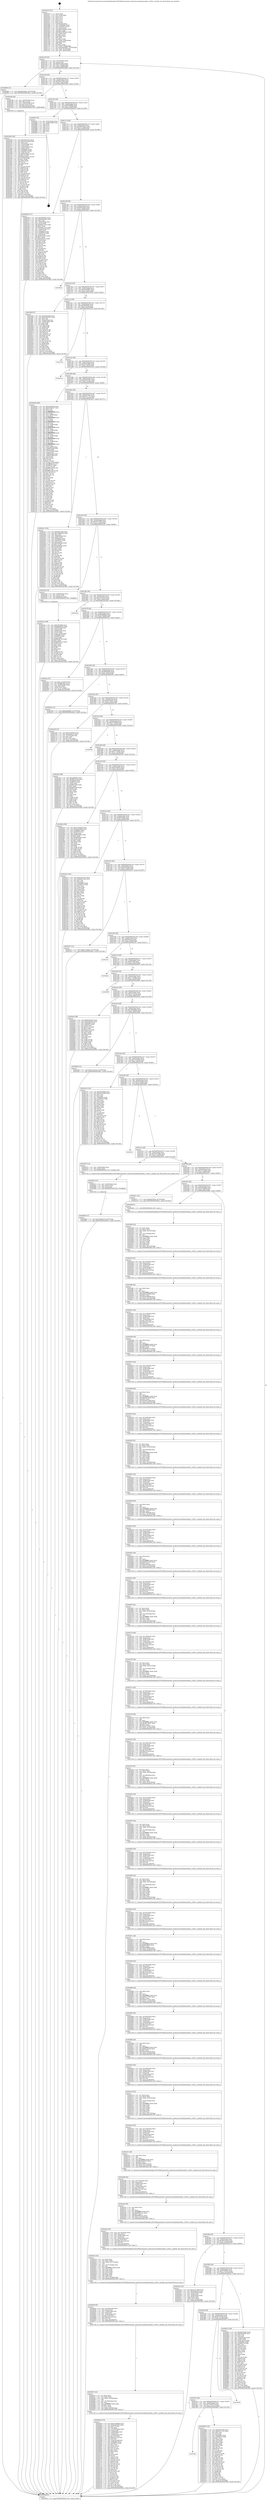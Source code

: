 digraph "0x401bc0" {
  label = "0x401bc0 (/mnt/c/Users/mathe/Desktop/tcc/POCII/binaries/extr_hashcatsrcmodulesmodule_12300.c_module_init_Final-ollvm.out::main(0))"
  labelloc = "t"
  node[shape=record]

  Entry [label="",width=0.3,height=0.3,shape=circle,fillcolor=black,style=filled]
  "0x401c25" [label="{
     0x401c25 [29]\l
     | [instrs]\l
     &nbsp;&nbsp;0x401c25 \<+3\>: mov -0x70(%rbp),%eax\l
     &nbsp;&nbsp;0x401c28 \<+2\>: mov %eax,%ecx\l
     &nbsp;&nbsp;0x401c2a \<+6\>: sub $0x843a5fe2,%ecx\l
     &nbsp;&nbsp;0x401c30 \<+6\>: mov %eax,-0x84(%rbp)\l
     &nbsp;&nbsp;0x401c36 \<+6\>: mov %ecx,-0x88(%rbp)\l
     &nbsp;&nbsp;0x401c3c \<+6\>: je 0000000000402d66 \<main+0x11a6\>\l
  }"]
  "0x402d66" [label="{
     0x402d66 [12]\l
     | [instrs]\l
     &nbsp;&nbsp;0x402d66 \<+7\>: movl $0x464162e4,-0x70(%rbp)\l
     &nbsp;&nbsp;0x402d6d \<+5\>: jmp 000000000040384a \<main+0x1c8a\>\l
  }"]
  "0x401c42" [label="{
     0x401c42 [28]\l
     | [instrs]\l
     &nbsp;&nbsp;0x401c42 \<+5\>: jmp 0000000000401c47 \<main+0x87\>\l
     &nbsp;&nbsp;0x401c47 \<+6\>: mov -0x84(%rbp),%eax\l
     &nbsp;&nbsp;0x401c4d \<+5\>: sub $0x8e5a72ab,%eax\l
     &nbsp;&nbsp;0x401c52 \<+6\>: mov %eax,-0x8c(%rbp)\l
     &nbsp;&nbsp;0x401c58 \<+6\>: je 000000000040234b \<main+0x78b\>\l
  }"]
  Exit [label="",width=0.3,height=0.3,shape=circle,fillcolor=black,style=filled,peripheries=2]
  "0x40234b" [label="{
     0x40234b [29]\l
     | [instrs]\l
     &nbsp;&nbsp;0x40234b \<+4\>: mov -0x50(%rbp),%rax\l
     &nbsp;&nbsp;0x40234f \<+6\>: movl $0x1,(%rax)\l
     &nbsp;&nbsp;0x402355 \<+4\>: mov -0x50(%rbp),%rax\l
     &nbsp;&nbsp;0x402359 \<+3\>: movslq (%rax),%rax\l
     &nbsp;&nbsp;0x40235c \<+7\>: imul $0x1e0,%rax,%rdi\l
     &nbsp;&nbsp;0x402363 \<+5\>: call 0000000000401050 \<malloc@plt\>\l
     | [calls]\l
     &nbsp;&nbsp;0x401050 \{1\} (unknown)\l
  }"]
  "0x401c5e" [label="{
     0x401c5e [28]\l
     | [instrs]\l
     &nbsp;&nbsp;0x401c5e \<+5\>: jmp 0000000000401c63 \<main+0xa3\>\l
     &nbsp;&nbsp;0x401c63 \<+6\>: mov -0x84(%rbp),%eax\l
     &nbsp;&nbsp;0x401c69 \<+5\>: sub $0x93fc858b,%eax\l
     &nbsp;&nbsp;0x401c6e \<+6\>: mov %eax,-0x90(%rbp)\l
     &nbsp;&nbsp;0x401c74 \<+6\>: je 0000000000402fcf \<main+0x140f\>\l
  }"]
  "0x401fde" [label="{
     0x401fde\l
  }", style=dashed]
  "0x402fcf" [label="{
     0x402fcf [18]\l
     | [instrs]\l
     &nbsp;&nbsp;0x402fcf \<+3\>: mov -0x2c(%rbp),%eax\l
     &nbsp;&nbsp;0x402fd2 \<+4\>: lea -0x28(%rbp),%rsp\l
     &nbsp;&nbsp;0x402fd6 \<+1\>: pop %rbx\l
     &nbsp;&nbsp;0x402fd7 \<+2\>: pop %r12\l
     &nbsp;&nbsp;0x402fd9 \<+2\>: pop %r13\l
     &nbsp;&nbsp;0x402fdb \<+2\>: pop %r14\l
     &nbsp;&nbsp;0x402fdd \<+2\>: pop %r15\l
     &nbsp;&nbsp;0x402fdf \<+1\>: pop %rbp\l
     &nbsp;&nbsp;0x402fe0 \<+1\>: ret\l
  }"]
  "0x401c7a" [label="{
     0x401c7a [28]\l
     | [instrs]\l
     &nbsp;&nbsp;0x401c7a \<+5\>: jmp 0000000000401c7f \<main+0xbf\>\l
     &nbsp;&nbsp;0x401c7f \<+6\>: mov -0x84(%rbp),%eax\l
     &nbsp;&nbsp;0x401c85 \<+5\>: sub $0x95973a8a,%eax\l
     &nbsp;&nbsp;0x401c8a \<+6\>: mov %eax,-0x94(%rbp)\l
     &nbsp;&nbsp;0x401c90 \<+6\>: je 0000000000402cbb \<main+0x10fb\>\l
  }"]
  "0x402db6" [label="{
     0x402db6 [134]\l
     | [instrs]\l
     &nbsp;&nbsp;0x402db6 \<+5\>: mov $0x9e051056,%eax\l
     &nbsp;&nbsp;0x402dbb \<+5\>: mov $0xba31173c,%ecx\l
     &nbsp;&nbsp;0x402dc0 \<+2\>: mov $0x1,%dl\l
     &nbsp;&nbsp;0x402dc2 \<+2\>: xor %esi,%esi\l
     &nbsp;&nbsp;0x402dc4 \<+7\>: mov 0x4060b4,%edi\l
     &nbsp;&nbsp;0x402dcb \<+8\>: mov 0x406074,%r8d\l
     &nbsp;&nbsp;0x402dd3 \<+3\>: sub $0x1,%esi\l
     &nbsp;&nbsp;0x402dd6 \<+3\>: mov %edi,%r9d\l
     &nbsp;&nbsp;0x402dd9 \<+3\>: add %esi,%r9d\l
     &nbsp;&nbsp;0x402ddc \<+4\>: imul %r9d,%edi\l
     &nbsp;&nbsp;0x402de0 \<+3\>: and $0x1,%edi\l
     &nbsp;&nbsp;0x402de3 \<+3\>: cmp $0x0,%edi\l
     &nbsp;&nbsp;0x402de6 \<+4\>: sete %r10b\l
     &nbsp;&nbsp;0x402dea \<+4\>: cmp $0xa,%r8d\l
     &nbsp;&nbsp;0x402dee \<+4\>: setl %r11b\l
     &nbsp;&nbsp;0x402df2 \<+3\>: mov %r10b,%bl\l
     &nbsp;&nbsp;0x402df5 \<+3\>: xor $0xff,%bl\l
     &nbsp;&nbsp;0x402df8 \<+3\>: mov %r11b,%r14b\l
     &nbsp;&nbsp;0x402dfb \<+4\>: xor $0xff,%r14b\l
     &nbsp;&nbsp;0x402dff \<+3\>: xor $0x0,%dl\l
     &nbsp;&nbsp;0x402e02 \<+3\>: mov %bl,%r15b\l
     &nbsp;&nbsp;0x402e05 \<+4\>: and $0x0,%r15b\l
     &nbsp;&nbsp;0x402e09 \<+3\>: and %dl,%r10b\l
     &nbsp;&nbsp;0x402e0c \<+3\>: mov %r14b,%r12b\l
     &nbsp;&nbsp;0x402e0f \<+4\>: and $0x0,%r12b\l
     &nbsp;&nbsp;0x402e13 \<+3\>: and %dl,%r11b\l
     &nbsp;&nbsp;0x402e16 \<+3\>: or %r10b,%r15b\l
     &nbsp;&nbsp;0x402e19 \<+3\>: or %r11b,%r12b\l
     &nbsp;&nbsp;0x402e1c \<+3\>: xor %r12b,%r15b\l
     &nbsp;&nbsp;0x402e1f \<+3\>: or %r14b,%bl\l
     &nbsp;&nbsp;0x402e22 \<+3\>: xor $0xff,%bl\l
     &nbsp;&nbsp;0x402e25 \<+3\>: or $0x0,%dl\l
     &nbsp;&nbsp;0x402e28 \<+2\>: and %dl,%bl\l
     &nbsp;&nbsp;0x402e2a \<+3\>: or %bl,%r15b\l
     &nbsp;&nbsp;0x402e2d \<+4\>: test $0x1,%r15b\l
     &nbsp;&nbsp;0x402e31 \<+3\>: cmovne %ecx,%eax\l
     &nbsp;&nbsp;0x402e34 \<+3\>: mov %eax,-0x70(%rbp)\l
     &nbsp;&nbsp;0x402e37 \<+5\>: jmp 000000000040384a \<main+0x1c8a\>\l
  }"]
  "0x402cbb" [label="{
     0x402cbb [171]\l
     | [instrs]\l
     &nbsp;&nbsp;0x402cbb \<+5\>: mov $0xafef2952,%eax\l
     &nbsp;&nbsp;0x402cc0 \<+5\>: mov $0x843a5fe2,%ecx\l
     &nbsp;&nbsp;0x402cc5 \<+2\>: mov $0x1,%dl\l
     &nbsp;&nbsp;0x402cc7 \<+4\>: mov -0x40(%rbp),%rsi\l
     &nbsp;&nbsp;0x402ccb \<+2\>: mov (%rsi),%edi\l
     &nbsp;&nbsp;0x402ccd \<+6\>: add $0xd0011523,%edi\l
     &nbsp;&nbsp;0x402cd3 \<+3\>: add $0x1,%edi\l
     &nbsp;&nbsp;0x402cd6 \<+6\>: sub $0xd0011523,%edi\l
     &nbsp;&nbsp;0x402cdc \<+4\>: mov -0x40(%rbp),%rsi\l
     &nbsp;&nbsp;0x402ce0 \<+2\>: mov %edi,(%rsi)\l
     &nbsp;&nbsp;0x402ce2 \<+7\>: mov 0x4060b4,%edi\l
     &nbsp;&nbsp;0x402ce9 \<+8\>: mov 0x406074,%r8d\l
     &nbsp;&nbsp;0x402cf1 \<+3\>: mov %edi,%r9d\l
     &nbsp;&nbsp;0x402cf4 \<+7\>: add $0xd7b3cf7c,%r9d\l
     &nbsp;&nbsp;0x402cfb \<+4\>: sub $0x1,%r9d\l
     &nbsp;&nbsp;0x402cff \<+7\>: sub $0xd7b3cf7c,%r9d\l
     &nbsp;&nbsp;0x402d06 \<+4\>: imul %r9d,%edi\l
     &nbsp;&nbsp;0x402d0a \<+3\>: and $0x1,%edi\l
     &nbsp;&nbsp;0x402d0d \<+3\>: cmp $0x0,%edi\l
     &nbsp;&nbsp;0x402d10 \<+4\>: sete %r10b\l
     &nbsp;&nbsp;0x402d14 \<+4\>: cmp $0xa,%r8d\l
     &nbsp;&nbsp;0x402d18 \<+4\>: setl %r11b\l
     &nbsp;&nbsp;0x402d1c \<+3\>: mov %r10b,%bl\l
     &nbsp;&nbsp;0x402d1f \<+3\>: xor $0xff,%bl\l
     &nbsp;&nbsp;0x402d22 \<+3\>: mov %r11b,%r14b\l
     &nbsp;&nbsp;0x402d25 \<+4\>: xor $0xff,%r14b\l
     &nbsp;&nbsp;0x402d29 \<+3\>: xor $0x1,%dl\l
     &nbsp;&nbsp;0x402d2c \<+3\>: mov %bl,%r15b\l
     &nbsp;&nbsp;0x402d2f \<+4\>: and $0xff,%r15b\l
     &nbsp;&nbsp;0x402d33 \<+3\>: and %dl,%r10b\l
     &nbsp;&nbsp;0x402d36 \<+3\>: mov %r14b,%r12b\l
     &nbsp;&nbsp;0x402d39 \<+4\>: and $0xff,%r12b\l
     &nbsp;&nbsp;0x402d3d \<+3\>: and %dl,%r11b\l
     &nbsp;&nbsp;0x402d40 \<+3\>: or %r10b,%r15b\l
     &nbsp;&nbsp;0x402d43 \<+3\>: or %r11b,%r12b\l
     &nbsp;&nbsp;0x402d46 \<+3\>: xor %r12b,%r15b\l
     &nbsp;&nbsp;0x402d49 \<+3\>: or %r14b,%bl\l
     &nbsp;&nbsp;0x402d4c \<+3\>: xor $0xff,%bl\l
     &nbsp;&nbsp;0x402d4f \<+3\>: or $0x1,%dl\l
     &nbsp;&nbsp;0x402d52 \<+2\>: and %dl,%bl\l
     &nbsp;&nbsp;0x402d54 \<+3\>: or %bl,%r15b\l
     &nbsp;&nbsp;0x402d57 \<+4\>: test $0x1,%r15b\l
     &nbsp;&nbsp;0x402d5b \<+3\>: cmovne %ecx,%eax\l
     &nbsp;&nbsp;0x402d5e \<+3\>: mov %eax,-0x70(%rbp)\l
     &nbsp;&nbsp;0x402d61 \<+5\>: jmp 000000000040384a \<main+0x1c8a\>\l
  }"]
  "0x401c96" [label="{
     0x401c96 [28]\l
     | [instrs]\l
     &nbsp;&nbsp;0x401c96 \<+5\>: jmp 0000000000401c9b \<main+0xdb\>\l
     &nbsp;&nbsp;0x401c9b \<+6\>: mov -0x84(%rbp),%eax\l
     &nbsp;&nbsp;0x401ca1 \<+5\>: sub $0x9e051056,%eax\l
     &nbsp;&nbsp;0x401ca6 \<+6\>: mov %eax,-0x98(%rbp)\l
     &nbsp;&nbsp;0x401cac \<+6\>: je 0000000000403822 \<main+0x1c62\>\l
  }"]
  "0x401fc2" [label="{
     0x401fc2 [28]\l
     | [instrs]\l
     &nbsp;&nbsp;0x401fc2 \<+5\>: jmp 0000000000401fc7 \<main+0x407\>\l
     &nbsp;&nbsp;0x401fc7 \<+6\>: mov -0x84(%rbp),%eax\l
     &nbsp;&nbsp;0x401fcd \<+5\>: sub $0x709a837f,%eax\l
     &nbsp;&nbsp;0x401fd2 \<+6\>: mov %eax,-0x10c(%rbp)\l
     &nbsp;&nbsp;0x401fd8 \<+6\>: je 0000000000402db6 \<main+0x11f6\>\l
  }"]
  "0x403822" [label="{
     0x403822\l
  }", style=dashed]
  "0x401cb2" [label="{
     0x401cb2 [28]\l
     | [instrs]\l
     &nbsp;&nbsp;0x401cb2 \<+5\>: jmp 0000000000401cb7 \<main+0xf7\>\l
     &nbsp;&nbsp;0x401cb7 \<+6\>: mov -0x84(%rbp),%eax\l
     &nbsp;&nbsp;0x401cbd \<+5\>: sub $0xa0e35897,%eax\l
     &nbsp;&nbsp;0x401cc2 \<+6\>: mov %eax,-0x9c(%rbp)\l
     &nbsp;&nbsp;0x401cc8 \<+6\>: je 0000000000401fe8 \<main+0x428\>\l
  }"]
  "0x403838" [label="{
     0x403838\l
  }", style=dashed]
  "0x401fe8" [label="{
     0x401fe8 [97]\l
     | [instrs]\l
     &nbsp;&nbsp;0x401fe8 \<+5\>: mov $0x252dafe6,%eax\l
     &nbsp;&nbsp;0x401fed \<+5\>: mov $0xba051201,%ecx\l
     &nbsp;&nbsp;0x401ff2 \<+2\>: mov $0x1,%dl\l
     &nbsp;&nbsp;0x401ff4 \<+4\>: mov -0x6a(%rbp),%sil\l
     &nbsp;&nbsp;0x401ff8 \<+4\>: mov -0x69(%rbp),%dil\l
     &nbsp;&nbsp;0x401ffc \<+3\>: mov %sil,%r8b\l
     &nbsp;&nbsp;0x401fff \<+4\>: xor $0xff,%r8b\l
     &nbsp;&nbsp;0x402003 \<+3\>: mov %dil,%r9b\l
     &nbsp;&nbsp;0x402006 \<+4\>: xor $0xff,%r9b\l
     &nbsp;&nbsp;0x40200a \<+3\>: xor $0x0,%dl\l
     &nbsp;&nbsp;0x40200d \<+3\>: mov %r8b,%r10b\l
     &nbsp;&nbsp;0x402010 \<+4\>: and $0x0,%r10b\l
     &nbsp;&nbsp;0x402014 \<+3\>: and %dl,%sil\l
     &nbsp;&nbsp;0x402017 \<+3\>: mov %r9b,%r11b\l
     &nbsp;&nbsp;0x40201a \<+4\>: and $0x0,%r11b\l
     &nbsp;&nbsp;0x40201e \<+3\>: and %dl,%dil\l
     &nbsp;&nbsp;0x402021 \<+3\>: or %sil,%r10b\l
     &nbsp;&nbsp;0x402024 \<+3\>: or %dil,%r11b\l
     &nbsp;&nbsp;0x402027 \<+3\>: xor %r11b,%r10b\l
     &nbsp;&nbsp;0x40202a \<+3\>: or %r9b,%r8b\l
     &nbsp;&nbsp;0x40202d \<+4\>: xor $0xff,%r8b\l
     &nbsp;&nbsp;0x402031 \<+3\>: or $0x0,%dl\l
     &nbsp;&nbsp;0x402034 \<+3\>: and %dl,%r8b\l
     &nbsp;&nbsp;0x402037 \<+3\>: or %r8b,%r10b\l
     &nbsp;&nbsp;0x40203a \<+4\>: test $0x1,%r10b\l
     &nbsp;&nbsp;0x40203e \<+3\>: cmovne %ecx,%eax\l
     &nbsp;&nbsp;0x402041 \<+3\>: mov %eax,-0x70(%rbp)\l
     &nbsp;&nbsp;0x402044 \<+5\>: jmp 000000000040384a \<main+0x1c8a\>\l
  }"]
  "0x401cce" [label="{
     0x401cce [28]\l
     | [instrs]\l
     &nbsp;&nbsp;0x401cce \<+5\>: jmp 0000000000401cd3 \<main+0x113\>\l
     &nbsp;&nbsp;0x401cd3 \<+6\>: mov -0x84(%rbp),%eax\l
     &nbsp;&nbsp;0x401cd9 \<+5\>: sub $0xafef2952,%eax\l
     &nbsp;&nbsp;0x401cde \<+6\>: mov %eax,-0xa0(%rbp)\l
     &nbsp;&nbsp;0x401ce4 \<+6\>: je 00000000004037fb \<main+0x1c3b\>\l
  }"]
  "0x40384a" [label="{
     0x40384a [5]\l
     | [instrs]\l
     &nbsp;&nbsp;0x40384a \<+5\>: jmp 0000000000401c25 \<main+0x65\>\l
  }"]
  "0x401bc0" [label="{
     0x401bc0 [101]\l
     | [instrs]\l
     &nbsp;&nbsp;0x401bc0 \<+1\>: push %rbp\l
     &nbsp;&nbsp;0x401bc1 \<+3\>: mov %rsp,%rbp\l
     &nbsp;&nbsp;0x401bc4 \<+2\>: push %r15\l
     &nbsp;&nbsp;0x401bc6 \<+2\>: push %r14\l
     &nbsp;&nbsp;0x401bc8 \<+2\>: push %r13\l
     &nbsp;&nbsp;0x401bca \<+2\>: push %r12\l
     &nbsp;&nbsp;0x401bcc \<+1\>: push %rbx\l
     &nbsp;&nbsp;0x401bcd \<+7\>: sub $0x1f8,%rsp\l
     &nbsp;&nbsp;0x401bd4 \<+7\>: mov 0x4060b4,%eax\l
     &nbsp;&nbsp;0x401bdb \<+7\>: mov 0x406074,%ecx\l
     &nbsp;&nbsp;0x401be2 \<+2\>: mov %eax,%edx\l
     &nbsp;&nbsp;0x401be4 \<+6\>: sub $0x43560ae2,%edx\l
     &nbsp;&nbsp;0x401bea \<+3\>: sub $0x1,%edx\l
     &nbsp;&nbsp;0x401bed \<+6\>: add $0x43560ae2,%edx\l
     &nbsp;&nbsp;0x401bf3 \<+3\>: imul %edx,%eax\l
     &nbsp;&nbsp;0x401bf6 \<+3\>: and $0x1,%eax\l
     &nbsp;&nbsp;0x401bf9 \<+3\>: cmp $0x0,%eax\l
     &nbsp;&nbsp;0x401bfc \<+4\>: sete %r8b\l
     &nbsp;&nbsp;0x401c00 \<+4\>: and $0x1,%r8b\l
     &nbsp;&nbsp;0x401c04 \<+4\>: mov %r8b,-0x6a(%rbp)\l
     &nbsp;&nbsp;0x401c08 \<+3\>: cmp $0xa,%ecx\l
     &nbsp;&nbsp;0x401c0b \<+4\>: setl %r8b\l
     &nbsp;&nbsp;0x401c0f \<+4\>: and $0x1,%r8b\l
     &nbsp;&nbsp;0x401c13 \<+4\>: mov %r8b,-0x69(%rbp)\l
     &nbsp;&nbsp;0x401c17 \<+7\>: movl $0xa0e35897,-0x70(%rbp)\l
     &nbsp;&nbsp;0x401c1e \<+3\>: mov %edi,-0x74(%rbp)\l
     &nbsp;&nbsp;0x401c21 \<+4\>: mov %rsi,-0x80(%rbp)\l
  }"]
  "0x401fa6" [label="{
     0x401fa6 [28]\l
     | [instrs]\l
     &nbsp;&nbsp;0x401fa6 \<+5\>: jmp 0000000000401fab \<main+0x3eb\>\l
     &nbsp;&nbsp;0x401fab \<+6\>: mov -0x84(%rbp),%eax\l
     &nbsp;&nbsp;0x401fb1 \<+5\>: sub $0x6e76c3e0,%eax\l
     &nbsp;&nbsp;0x401fb6 \<+6\>: mov %eax,-0x108(%rbp)\l
     &nbsp;&nbsp;0x401fbc \<+6\>: je 0000000000403838 \<main+0x1c78\>\l
  }"]
  "0x4037fb" [label="{
     0x4037fb\l
  }", style=dashed]
  "0x401cea" [label="{
     0x401cea [28]\l
     | [instrs]\l
     &nbsp;&nbsp;0x401cea \<+5\>: jmp 0000000000401cef \<main+0x12f\>\l
     &nbsp;&nbsp;0x401cef \<+6\>: mov -0x84(%rbp),%eax\l
     &nbsp;&nbsp;0x401cf5 \<+5\>: sub $0xb3f1dd96,%eax\l
     &nbsp;&nbsp;0x401cfa \<+6\>: mov %eax,-0xa4(%rbp)\l
     &nbsp;&nbsp;0x401d00 \<+6\>: je 000000000040301d \<main+0x145d\>\l
  }"]
  "0x402f3a" [label="{
     0x402f3a [149]\l
     | [instrs]\l
     &nbsp;&nbsp;0x402f3a \<+5\>: mov $0x6e76c3e0,%eax\l
     &nbsp;&nbsp;0x402f3f \<+5\>: mov $0x93fc858b,%ecx\l
     &nbsp;&nbsp;0x402f44 \<+2\>: mov $0x1,%dl\l
     &nbsp;&nbsp;0x402f46 \<+2\>: xor %esi,%esi\l
     &nbsp;&nbsp;0x402f48 \<+4\>: mov -0x68(%rbp),%rdi\l
     &nbsp;&nbsp;0x402f4c \<+3\>: mov (%rdi),%r8d\l
     &nbsp;&nbsp;0x402f4f \<+4\>: mov %r8d,-0x2c(%rbp)\l
     &nbsp;&nbsp;0x402f53 \<+8\>: mov 0x4060b4,%r8d\l
     &nbsp;&nbsp;0x402f5b \<+8\>: mov 0x406074,%r9d\l
     &nbsp;&nbsp;0x402f63 \<+3\>: sub $0x1,%esi\l
     &nbsp;&nbsp;0x402f66 \<+3\>: mov %r8d,%r10d\l
     &nbsp;&nbsp;0x402f69 \<+3\>: add %esi,%r10d\l
     &nbsp;&nbsp;0x402f6c \<+4\>: imul %r10d,%r8d\l
     &nbsp;&nbsp;0x402f70 \<+4\>: and $0x1,%r8d\l
     &nbsp;&nbsp;0x402f74 \<+4\>: cmp $0x0,%r8d\l
     &nbsp;&nbsp;0x402f78 \<+4\>: sete %r11b\l
     &nbsp;&nbsp;0x402f7c \<+4\>: cmp $0xa,%r9d\l
     &nbsp;&nbsp;0x402f80 \<+3\>: setl %bl\l
     &nbsp;&nbsp;0x402f83 \<+3\>: mov %r11b,%r14b\l
     &nbsp;&nbsp;0x402f86 \<+4\>: xor $0xff,%r14b\l
     &nbsp;&nbsp;0x402f8a \<+3\>: mov %bl,%r15b\l
     &nbsp;&nbsp;0x402f8d \<+4\>: xor $0xff,%r15b\l
     &nbsp;&nbsp;0x402f91 \<+3\>: xor $0x1,%dl\l
     &nbsp;&nbsp;0x402f94 \<+3\>: mov %r14b,%r12b\l
     &nbsp;&nbsp;0x402f97 \<+4\>: and $0xff,%r12b\l
     &nbsp;&nbsp;0x402f9b \<+3\>: and %dl,%r11b\l
     &nbsp;&nbsp;0x402f9e \<+3\>: mov %r15b,%r13b\l
     &nbsp;&nbsp;0x402fa1 \<+4\>: and $0xff,%r13b\l
     &nbsp;&nbsp;0x402fa5 \<+2\>: and %dl,%bl\l
     &nbsp;&nbsp;0x402fa7 \<+3\>: or %r11b,%r12b\l
     &nbsp;&nbsp;0x402faa \<+3\>: or %bl,%r13b\l
     &nbsp;&nbsp;0x402fad \<+3\>: xor %r13b,%r12b\l
     &nbsp;&nbsp;0x402fb0 \<+3\>: or %r15b,%r14b\l
     &nbsp;&nbsp;0x402fb3 \<+4\>: xor $0xff,%r14b\l
     &nbsp;&nbsp;0x402fb7 \<+3\>: or $0x1,%dl\l
     &nbsp;&nbsp;0x402fba \<+3\>: and %dl,%r14b\l
     &nbsp;&nbsp;0x402fbd \<+3\>: or %r14b,%r12b\l
     &nbsp;&nbsp;0x402fc0 \<+4\>: test $0x1,%r12b\l
     &nbsp;&nbsp;0x402fc4 \<+3\>: cmovne %ecx,%eax\l
     &nbsp;&nbsp;0x402fc7 \<+3\>: mov %eax,-0x70(%rbp)\l
     &nbsp;&nbsp;0x402fca \<+5\>: jmp 000000000040384a \<main+0x1c8a\>\l
  }"]
  "0x40301d" [label="{
     0x40301d\l
  }", style=dashed]
  "0x401d06" [label="{
     0x401d06 [28]\l
     | [instrs]\l
     &nbsp;&nbsp;0x401d06 \<+5\>: jmp 0000000000401d0b \<main+0x14b\>\l
     &nbsp;&nbsp;0x401d0b \<+6\>: mov -0x84(%rbp),%eax\l
     &nbsp;&nbsp;0x401d11 \<+5\>: sub $0xba051201,%eax\l
     &nbsp;&nbsp;0x401d16 \<+6\>: mov %eax,-0xa8(%rbp)\l
     &nbsp;&nbsp;0x401d1c \<+6\>: je 0000000000402049 \<main+0x489\>\l
  }"]
  "0x402d8d" [label="{
     0x402d8d [12]\l
     | [instrs]\l
     &nbsp;&nbsp;0x402d8d \<+7\>: movl $0x709a837f,-0x70(%rbp)\l
     &nbsp;&nbsp;0x402d94 \<+5\>: jmp 000000000040384a \<main+0x1c8a\>\l
  }"]
  "0x402049" [label="{
     0x402049 [285]\l
     | [instrs]\l
     &nbsp;&nbsp;0x402049 \<+5\>: mov $0x252dafe6,%eax\l
     &nbsp;&nbsp;0x40204e \<+5\>: mov $0xda7baec7,%ecx\l
     &nbsp;&nbsp;0x402053 \<+2\>: mov $0x1,%dl\l
     &nbsp;&nbsp;0x402055 \<+3\>: mov %rsp,%rsi\l
     &nbsp;&nbsp;0x402058 \<+4\>: add $0xfffffffffffffff0,%rsi\l
     &nbsp;&nbsp;0x40205c \<+3\>: mov %rsi,%rsp\l
     &nbsp;&nbsp;0x40205f \<+4\>: mov %rsi,-0x68(%rbp)\l
     &nbsp;&nbsp;0x402063 \<+3\>: mov %rsp,%rsi\l
     &nbsp;&nbsp;0x402066 \<+4\>: add $0xfffffffffffffff0,%rsi\l
     &nbsp;&nbsp;0x40206a \<+3\>: mov %rsi,%rsp\l
     &nbsp;&nbsp;0x40206d \<+3\>: mov %rsp,%rdi\l
     &nbsp;&nbsp;0x402070 \<+4\>: add $0xfffffffffffffff0,%rdi\l
     &nbsp;&nbsp;0x402074 \<+3\>: mov %rdi,%rsp\l
     &nbsp;&nbsp;0x402077 \<+4\>: mov %rdi,-0x60(%rbp)\l
     &nbsp;&nbsp;0x40207b \<+3\>: mov %rsp,%rdi\l
     &nbsp;&nbsp;0x40207e \<+4\>: add $0xfffffffffffffff0,%rdi\l
     &nbsp;&nbsp;0x402082 \<+3\>: mov %rdi,%rsp\l
     &nbsp;&nbsp;0x402085 \<+4\>: mov %rdi,-0x58(%rbp)\l
     &nbsp;&nbsp;0x402089 \<+3\>: mov %rsp,%rdi\l
     &nbsp;&nbsp;0x40208c \<+4\>: add $0xfffffffffffffff0,%rdi\l
     &nbsp;&nbsp;0x402090 \<+3\>: mov %rdi,%rsp\l
     &nbsp;&nbsp;0x402093 \<+4\>: mov %rdi,-0x50(%rbp)\l
     &nbsp;&nbsp;0x402097 \<+3\>: mov %rsp,%rdi\l
     &nbsp;&nbsp;0x40209a \<+4\>: add $0xfffffffffffffff0,%rdi\l
     &nbsp;&nbsp;0x40209e \<+3\>: mov %rdi,%rsp\l
     &nbsp;&nbsp;0x4020a1 \<+4\>: mov %rdi,-0x48(%rbp)\l
     &nbsp;&nbsp;0x4020a5 \<+3\>: mov %rsp,%rdi\l
     &nbsp;&nbsp;0x4020a8 \<+4\>: add $0xfffffffffffffff0,%rdi\l
     &nbsp;&nbsp;0x4020ac \<+3\>: mov %rdi,%rsp\l
     &nbsp;&nbsp;0x4020af \<+4\>: mov %rdi,-0x40(%rbp)\l
     &nbsp;&nbsp;0x4020b3 \<+4\>: mov -0x68(%rbp),%rdi\l
     &nbsp;&nbsp;0x4020b7 \<+6\>: movl $0x0,(%rdi)\l
     &nbsp;&nbsp;0x4020bd \<+4\>: mov -0x74(%rbp),%r8d\l
     &nbsp;&nbsp;0x4020c1 \<+3\>: mov %r8d,(%rsi)\l
     &nbsp;&nbsp;0x4020c4 \<+4\>: mov -0x60(%rbp),%rdi\l
     &nbsp;&nbsp;0x4020c8 \<+4\>: mov -0x80(%rbp),%r9\l
     &nbsp;&nbsp;0x4020cc \<+3\>: mov %r9,(%rdi)\l
     &nbsp;&nbsp;0x4020cf \<+3\>: cmpl $0x2,(%rsi)\l
     &nbsp;&nbsp;0x4020d2 \<+4\>: setne %r10b\l
     &nbsp;&nbsp;0x4020d6 \<+4\>: and $0x1,%r10b\l
     &nbsp;&nbsp;0x4020da \<+4\>: mov %r10b,-0x31(%rbp)\l
     &nbsp;&nbsp;0x4020de \<+8\>: mov 0x4060b4,%r11d\l
     &nbsp;&nbsp;0x4020e6 \<+7\>: mov 0x406074,%ebx\l
     &nbsp;&nbsp;0x4020ed \<+3\>: mov %r11d,%r14d\l
     &nbsp;&nbsp;0x4020f0 \<+7\>: sub $0xfff81cdd,%r14d\l
     &nbsp;&nbsp;0x4020f7 \<+4\>: sub $0x1,%r14d\l
     &nbsp;&nbsp;0x4020fb \<+7\>: add $0xfff81cdd,%r14d\l
     &nbsp;&nbsp;0x402102 \<+4\>: imul %r14d,%r11d\l
     &nbsp;&nbsp;0x402106 \<+4\>: and $0x1,%r11d\l
     &nbsp;&nbsp;0x40210a \<+4\>: cmp $0x0,%r11d\l
     &nbsp;&nbsp;0x40210e \<+4\>: sete %r10b\l
     &nbsp;&nbsp;0x402112 \<+3\>: cmp $0xa,%ebx\l
     &nbsp;&nbsp;0x402115 \<+4\>: setl %r15b\l
     &nbsp;&nbsp;0x402119 \<+3\>: mov %r10b,%r12b\l
     &nbsp;&nbsp;0x40211c \<+4\>: xor $0xff,%r12b\l
     &nbsp;&nbsp;0x402120 \<+3\>: mov %r15b,%r13b\l
     &nbsp;&nbsp;0x402123 \<+4\>: xor $0xff,%r13b\l
     &nbsp;&nbsp;0x402127 \<+3\>: xor $0x0,%dl\l
     &nbsp;&nbsp;0x40212a \<+3\>: mov %r12b,%sil\l
     &nbsp;&nbsp;0x40212d \<+4\>: and $0x0,%sil\l
     &nbsp;&nbsp;0x402131 \<+3\>: and %dl,%r10b\l
     &nbsp;&nbsp;0x402134 \<+3\>: mov %r13b,%dil\l
     &nbsp;&nbsp;0x402137 \<+4\>: and $0x0,%dil\l
     &nbsp;&nbsp;0x40213b \<+3\>: and %dl,%r15b\l
     &nbsp;&nbsp;0x40213e \<+3\>: or %r10b,%sil\l
     &nbsp;&nbsp;0x402141 \<+3\>: or %r15b,%dil\l
     &nbsp;&nbsp;0x402144 \<+3\>: xor %dil,%sil\l
     &nbsp;&nbsp;0x402147 \<+3\>: or %r13b,%r12b\l
     &nbsp;&nbsp;0x40214a \<+4\>: xor $0xff,%r12b\l
     &nbsp;&nbsp;0x40214e \<+3\>: or $0x0,%dl\l
     &nbsp;&nbsp;0x402151 \<+3\>: and %dl,%r12b\l
     &nbsp;&nbsp;0x402154 \<+3\>: or %r12b,%sil\l
     &nbsp;&nbsp;0x402157 \<+4\>: test $0x1,%sil\l
     &nbsp;&nbsp;0x40215b \<+3\>: cmovne %ecx,%eax\l
     &nbsp;&nbsp;0x40215e \<+3\>: mov %eax,-0x70(%rbp)\l
     &nbsp;&nbsp;0x402161 \<+5\>: jmp 000000000040384a \<main+0x1c8a\>\l
  }"]
  "0x401d22" [label="{
     0x401d22 [28]\l
     | [instrs]\l
     &nbsp;&nbsp;0x401d22 \<+5\>: jmp 0000000000401d27 \<main+0x167\>\l
     &nbsp;&nbsp;0x401d27 \<+6\>: mov -0x84(%rbp),%eax\l
     &nbsp;&nbsp;0x401d2d \<+5\>: sub $0xba31173c,%eax\l
     &nbsp;&nbsp;0x401d32 \<+6\>: mov %eax,-0xac(%rbp)\l
     &nbsp;&nbsp;0x401d38 \<+6\>: je 0000000000402e3c \<main+0x127c\>\l
  }"]
  "0x402d7e" [label="{
     0x402d7e [15]\l
     | [instrs]\l
     &nbsp;&nbsp;0x402d7e \<+4\>: mov -0x48(%rbp),%rax\l
     &nbsp;&nbsp;0x402d82 \<+3\>: mov (%rax),%rax\l
     &nbsp;&nbsp;0x402d85 \<+3\>: mov %rax,%rdi\l
     &nbsp;&nbsp;0x402d88 \<+5\>: call 0000000000401030 \<free@plt\>\l
     | [calls]\l
     &nbsp;&nbsp;0x401030 \{1\} (unknown)\l
  }"]
  "0x402ba8" [label="{
     0x402ba8 [175]\l
     | [instrs]\l
     &nbsp;&nbsp;0x402ba8 \<+5\>: mov $0xe3794d50,%ecx\l
     &nbsp;&nbsp;0x402bad \<+5\>: mov $0xfc920539,%edx\l
     &nbsp;&nbsp;0x402bb2 \<+3\>: mov $0x1,%r10b\l
     &nbsp;&nbsp;0x402bb5 \<+2\>: xor %esi,%esi\l
     &nbsp;&nbsp;0x402bb7 \<+6\>: mov -0x188(%rbp),%edi\l
     &nbsp;&nbsp;0x402bbd \<+3\>: imul %eax,%edi\l
     &nbsp;&nbsp;0x402bc0 \<+4\>: mov -0x48(%rbp),%r8\l
     &nbsp;&nbsp;0x402bc4 \<+3\>: mov (%r8),%r8\l
     &nbsp;&nbsp;0x402bc7 \<+4\>: mov -0x40(%rbp),%r9\l
     &nbsp;&nbsp;0x402bcb \<+3\>: movslq (%r9),%r9\l
     &nbsp;&nbsp;0x402bce \<+7\>: imul $0x1e0,%r9,%r9\l
     &nbsp;&nbsp;0x402bd5 \<+3\>: add %r9,%r8\l
     &nbsp;&nbsp;0x402bd8 \<+7\>: mov %edi,0x1d8(%r8)\l
     &nbsp;&nbsp;0x402bdf \<+7\>: mov 0x4060b4,%eax\l
     &nbsp;&nbsp;0x402be6 \<+7\>: mov 0x406074,%edi\l
     &nbsp;&nbsp;0x402bed \<+3\>: sub $0x1,%esi\l
     &nbsp;&nbsp;0x402bf0 \<+3\>: mov %eax,%r11d\l
     &nbsp;&nbsp;0x402bf3 \<+3\>: add %esi,%r11d\l
     &nbsp;&nbsp;0x402bf6 \<+4\>: imul %r11d,%eax\l
     &nbsp;&nbsp;0x402bfa \<+3\>: and $0x1,%eax\l
     &nbsp;&nbsp;0x402bfd \<+3\>: cmp $0x0,%eax\l
     &nbsp;&nbsp;0x402c00 \<+3\>: sete %bl\l
     &nbsp;&nbsp;0x402c03 \<+3\>: cmp $0xa,%edi\l
     &nbsp;&nbsp;0x402c06 \<+4\>: setl %r14b\l
     &nbsp;&nbsp;0x402c0a \<+3\>: mov %bl,%r15b\l
     &nbsp;&nbsp;0x402c0d \<+4\>: xor $0xff,%r15b\l
     &nbsp;&nbsp;0x402c11 \<+3\>: mov %r14b,%r12b\l
     &nbsp;&nbsp;0x402c14 \<+4\>: xor $0xff,%r12b\l
     &nbsp;&nbsp;0x402c18 \<+4\>: xor $0x0,%r10b\l
     &nbsp;&nbsp;0x402c1c \<+3\>: mov %r15b,%r13b\l
     &nbsp;&nbsp;0x402c1f \<+4\>: and $0x0,%r13b\l
     &nbsp;&nbsp;0x402c23 \<+3\>: and %r10b,%bl\l
     &nbsp;&nbsp;0x402c26 \<+3\>: mov %r12b,%al\l
     &nbsp;&nbsp;0x402c29 \<+2\>: and $0x0,%al\l
     &nbsp;&nbsp;0x402c2b \<+3\>: and %r10b,%r14b\l
     &nbsp;&nbsp;0x402c2e \<+3\>: or %bl,%r13b\l
     &nbsp;&nbsp;0x402c31 \<+3\>: or %r14b,%al\l
     &nbsp;&nbsp;0x402c34 \<+3\>: xor %al,%r13b\l
     &nbsp;&nbsp;0x402c37 \<+3\>: or %r12b,%r15b\l
     &nbsp;&nbsp;0x402c3a \<+4\>: xor $0xff,%r15b\l
     &nbsp;&nbsp;0x402c3e \<+4\>: or $0x0,%r10b\l
     &nbsp;&nbsp;0x402c42 \<+3\>: and %r10b,%r15b\l
     &nbsp;&nbsp;0x402c45 \<+3\>: or %r15b,%r13b\l
     &nbsp;&nbsp;0x402c48 \<+4\>: test $0x1,%r13b\l
     &nbsp;&nbsp;0x402c4c \<+3\>: cmovne %edx,%ecx\l
     &nbsp;&nbsp;0x402c4f \<+3\>: mov %ecx,-0x70(%rbp)\l
     &nbsp;&nbsp;0x402c52 \<+5\>: jmp 000000000040384a \<main+0x1c8a\>\l
  }"]
  "0x402e3c" [label="{
     0x402e3c [154]\l
     | [instrs]\l
     &nbsp;&nbsp;0x402e3c \<+5\>: mov $0x9e051056,%eax\l
     &nbsp;&nbsp;0x402e41 \<+5\>: mov $0x1b804606,%ecx\l
     &nbsp;&nbsp;0x402e46 \<+2\>: mov $0x1,%dl\l
     &nbsp;&nbsp;0x402e48 \<+4\>: mov -0x68(%rbp),%rsi\l
     &nbsp;&nbsp;0x402e4c \<+6\>: movl $0x0,(%rsi)\l
     &nbsp;&nbsp;0x402e52 \<+7\>: mov 0x4060b4,%edi\l
     &nbsp;&nbsp;0x402e59 \<+8\>: mov 0x406074,%r8d\l
     &nbsp;&nbsp;0x402e61 \<+3\>: mov %edi,%r9d\l
     &nbsp;&nbsp;0x402e64 \<+7\>: sub $0x4cd8cfa9,%r9d\l
     &nbsp;&nbsp;0x402e6b \<+4\>: sub $0x1,%r9d\l
     &nbsp;&nbsp;0x402e6f \<+7\>: add $0x4cd8cfa9,%r9d\l
     &nbsp;&nbsp;0x402e76 \<+4\>: imul %r9d,%edi\l
     &nbsp;&nbsp;0x402e7a \<+3\>: and $0x1,%edi\l
     &nbsp;&nbsp;0x402e7d \<+3\>: cmp $0x0,%edi\l
     &nbsp;&nbsp;0x402e80 \<+4\>: sete %r10b\l
     &nbsp;&nbsp;0x402e84 \<+4\>: cmp $0xa,%r8d\l
     &nbsp;&nbsp;0x402e88 \<+4\>: setl %r11b\l
     &nbsp;&nbsp;0x402e8c \<+3\>: mov %r10b,%bl\l
     &nbsp;&nbsp;0x402e8f \<+3\>: xor $0xff,%bl\l
     &nbsp;&nbsp;0x402e92 \<+3\>: mov %r11b,%r14b\l
     &nbsp;&nbsp;0x402e95 \<+4\>: xor $0xff,%r14b\l
     &nbsp;&nbsp;0x402e99 \<+3\>: xor $0x1,%dl\l
     &nbsp;&nbsp;0x402e9c \<+3\>: mov %bl,%r15b\l
     &nbsp;&nbsp;0x402e9f \<+4\>: and $0xff,%r15b\l
     &nbsp;&nbsp;0x402ea3 \<+3\>: and %dl,%r10b\l
     &nbsp;&nbsp;0x402ea6 \<+3\>: mov %r14b,%r12b\l
     &nbsp;&nbsp;0x402ea9 \<+4\>: and $0xff,%r12b\l
     &nbsp;&nbsp;0x402ead \<+3\>: and %dl,%r11b\l
     &nbsp;&nbsp;0x402eb0 \<+3\>: or %r10b,%r15b\l
     &nbsp;&nbsp;0x402eb3 \<+3\>: or %r11b,%r12b\l
     &nbsp;&nbsp;0x402eb6 \<+3\>: xor %r12b,%r15b\l
     &nbsp;&nbsp;0x402eb9 \<+3\>: or %r14b,%bl\l
     &nbsp;&nbsp;0x402ebc \<+3\>: xor $0xff,%bl\l
     &nbsp;&nbsp;0x402ebf \<+3\>: or $0x1,%dl\l
     &nbsp;&nbsp;0x402ec2 \<+2\>: and %dl,%bl\l
     &nbsp;&nbsp;0x402ec4 \<+3\>: or %bl,%r15b\l
     &nbsp;&nbsp;0x402ec7 \<+4\>: test $0x1,%r15b\l
     &nbsp;&nbsp;0x402ecb \<+3\>: cmovne %ecx,%eax\l
     &nbsp;&nbsp;0x402ece \<+3\>: mov %eax,-0x70(%rbp)\l
     &nbsp;&nbsp;0x402ed1 \<+5\>: jmp 000000000040384a \<main+0x1c8a\>\l
  }"]
  "0x401d3e" [label="{
     0x401d3e [28]\l
     | [instrs]\l
     &nbsp;&nbsp;0x401d3e \<+5\>: jmp 0000000000401d43 \<main+0x183\>\l
     &nbsp;&nbsp;0x401d43 \<+6\>: mov -0x84(%rbp),%eax\l
     &nbsp;&nbsp;0x401d49 \<+5\>: sub $0xc2b77d50,%eax\l
     &nbsp;&nbsp;0x401d4e \<+6\>: mov %eax,-0xb0(%rbp)\l
     &nbsp;&nbsp;0x401d54 \<+6\>: je 0000000000402222 \<main+0x662\>\l
  }"]
  "0x402b7c" [label="{
     0x402b7c [44]\l
     | [instrs]\l
     &nbsp;&nbsp;0x402b7c \<+2\>: xor %ecx,%ecx\l
     &nbsp;&nbsp;0x402b7e \<+5\>: mov $0x2,%edx\l
     &nbsp;&nbsp;0x402b83 \<+6\>: mov %edx,-0x184(%rbp)\l
     &nbsp;&nbsp;0x402b89 \<+1\>: cltd\l
     &nbsp;&nbsp;0x402b8a \<+6\>: mov -0x184(%rbp),%esi\l
     &nbsp;&nbsp;0x402b90 \<+2\>: idiv %esi\l
     &nbsp;&nbsp;0x402b92 \<+6\>: imul $0xfffffffe,%edx,%edx\l
     &nbsp;&nbsp;0x402b98 \<+3\>: sub $0x1,%ecx\l
     &nbsp;&nbsp;0x402b9b \<+2\>: sub %ecx,%edx\l
     &nbsp;&nbsp;0x402b9d \<+6\>: mov %edx,-0x188(%rbp)\l
     &nbsp;&nbsp;0x402ba3 \<+5\>: call 0000000000401160 \<next_i\>\l
     | [calls]\l
     &nbsp;&nbsp;0x401160 \{1\} (/mnt/c/Users/mathe/Desktop/tcc/POCII/binaries/extr_hashcatsrcmodulesmodule_12300.c_module_init_Final-ollvm.out::next_i)\l
  }"]
  "0x402222" [label="{
     0x402222 [16]\l
     | [instrs]\l
     &nbsp;&nbsp;0x402222 \<+4\>: mov -0x60(%rbp),%rax\l
     &nbsp;&nbsp;0x402226 \<+3\>: mov (%rax),%rax\l
     &nbsp;&nbsp;0x402229 \<+4\>: mov 0x8(%rax),%rdi\l
     &nbsp;&nbsp;0x40222d \<+5\>: call 0000000000401060 \<atoi@plt\>\l
     | [calls]\l
     &nbsp;&nbsp;0x401060 \{1\} (unknown)\l
  }"]
  "0x401d5a" [label="{
     0x401d5a [28]\l
     | [instrs]\l
     &nbsp;&nbsp;0x401d5a \<+5\>: jmp 0000000000401d5f \<main+0x19f\>\l
     &nbsp;&nbsp;0x401d5f \<+6\>: mov -0x84(%rbp),%eax\l
     &nbsp;&nbsp;0x401d65 \<+5\>: sub $0xce51b1e3,%eax\l
     &nbsp;&nbsp;0x401d6a \<+6\>: mov %eax,-0xb4(%rbp)\l
     &nbsp;&nbsp;0x401d70 \<+6\>: je 000000000040304a \<main+0x148a\>\l
  }"]
  "0x402b4f" [label="{
     0x402b4f [45]\l
     | [instrs]\l
     &nbsp;&nbsp;0x402b4f \<+6\>: mov -0x180(%rbp),%ecx\l
     &nbsp;&nbsp;0x402b55 \<+3\>: imul %eax,%ecx\l
     &nbsp;&nbsp;0x402b58 \<+4\>: mov -0x48(%rbp),%r8\l
     &nbsp;&nbsp;0x402b5c \<+3\>: mov (%r8),%r8\l
     &nbsp;&nbsp;0x402b5f \<+4\>: mov -0x40(%rbp),%r9\l
     &nbsp;&nbsp;0x402b63 \<+3\>: movslq (%r9),%r9\l
     &nbsp;&nbsp;0x402b66 \<+7\>: imul $0x1e0,%r9,%r9\l
     &nbsp;&nbsp;0x402b6d \<+3\>: add %r9,%r8\l
     &nbsp;&nbsp;0x402b70 \<+7\>: mov %ecx,0x1d4(%r8)\l
     &nbsp;&nbsp;0x402b77 \<+5\>: call 0000000000401160 \<next_i\>\l
     | [calls]\l
     &nbsp;&nbsp;0x401160 \{1\} (/mnt/c/Users/mathe/Desktop/tcc/POCII/binaries/extr_hashcatsrcmodulesmodule_12300.c_module_init_Final-ollvm.out::next_i)\l
  }"]
  "0x40304a" [label="{
     0x40304a\l
  }", style=dashed]
  "0x401d76" [label="{
     0x401d76 [28]\l
     | [instrs]\l
     &nbsp;&nbsp;0x401d76 \<+5\>: jmp 0000000000401d7b \<main+0x1bb\>\l
     &nbsp;&nbsp;0x401d7b \<+6\>: mov -0x84(%rbp),%eax\l
     &nbsp;&nbsp;0x401d81 \<+5\>: sub $0xd2468828,%eax\l
     &nbsp;&nbsp;0x401d86 \<+6\>: mov %eax,-0xb8(%rbp)\l
     &nbsp;&nbsp;0x401d8c \<+6\>: je 00000000004022aa \<main+0x6ea\>\l
  }"]
  "0x402b1b" [label="{
     0x402b1b [52]\l
     | [instrs]\l
     &nbsp;&nbsp;0x402b1b \<+2\>: xor %ecx,%ecx\l
     &nbsp;&nbsp;0x402b1d \<+5\>: mov $0x2,%edx\l
     &nbsp;&nbsp;0x402b22 \<+6\>: mov %edx,-0x17c(%rbp)\l
     &nbsp;&nbsp;0x402b28 \<+1\>: cltd\l
     &nbsp;&nbsp;0x402b29 \<+6\>: mov -0x17c(%rbp),%esi\l
     &nbsp;&nbsp;0x402b2f \<+2\>: idiv %esi\l
     &nbsp;&nbsp;0x402b31 \<+6\>: imul $0xfffffffe,%edx,%edx\l
     &nbsp;&nbsp;0x402b37 \<+2\>: mov %ecx,%edi\l
     &nbsp;&nbsp;0x402b39 \<+2\>: sub %edx,%edi\l
     &nbsp;&nbsp;0x402b3b \<+2\>: mov %ecx,%edx\l
     &nbsp;&nbsp;0x402b3d \<+3\>: sub $0x1,%edx\l
     &nbsp;&nbsp;0x402b40 \<+2\>: add %edx,%edi\l
     &nbsp;&nbsp;0x402b42 \<+2\>: sub %edi,%ecx\l
     &nbsp;&nbsp;0x402b44 \<+6\>: mov %ecx,-0x180(%rbp)\l
     &nbsp;&nbsp;0x402b4a \<+5\>: call 0000000000401160 \<next_i\>\l
     | [calls]\l
     &nbsp;&nbsp;0x401160 \{1\} (/mnt/c/Users/mathe/Desktop/tcc/POCII/binaries/extr_hashcatsrcmodulesmodule_12300.c_module_init_Final-ollvm.out::next_i)\l
  }"]
  "0x4022aa" [label="{
     0x4022aa [27]\l
     | [instrs]\l
     &nbsp;&nbsp;0x4022aa \<+5\>: mov $0x1114c936,%eax\l
     &nbsp;&nbsp;0x4022af \<+5\>: mov $0xfbfd1bb2,%ecx\l
     &nbsp;&nbsp;0x4022b4 \<+3\>: mov -0x30(%rbp),%edx\l
     &nbsp;&nbsp;0x4022b7 \<+3\>: cmp $0x0,%edx\l
     &nbsp;&nbsp;0x4022ba \<+3\>: cmove %ecx,%eax\l
     &nbsp;&nbsp;0x4022bd \<+3\>: mov %eax,-0x70(%rbp)\l
     &nbsp;&nbsp;0x4022c0 \<+5\>: jmp 000000000040384a \<main+0x1c8a\>\l
  }"]
  "0x401d92" [label="{
     0x401d92 [28]\l
     | [instrs]\l
     &nbsp;&nbsp;0x401d92 \<+5\>: jmp 0000000000401d97 \<main+0x1d7\>\l
     &nbsp;&nbsp;0x401d97 \<+6\>: mov -0x84(%rbp),%eax\l
     &nbsp;&nbsp;0x401d9d \<+5\>: sub $0xd680825b,%eax\l
     &nbsp;&nbsp;0x401da2 \<+6\>: mov %eax,-0xbc(%rbp)\l
     &nbsp;&nbsp;0x401da8 \<+6\>: je 000000000040229e \<main+0x6de\>\l
  }"]
  "0x402aee" [label="{
     0x402aee [45]\l
     | [instrs]\l
     &nbsp;&nbsp;0x402aee \<+6\>: mov -0x178(%rbp),%ecx\l
     &nbsp;&nbsp;0x402af4 \<+3\>: imul %eax,%ecx\l
     &nbsp;&nbsp;0x402af7 \<+4\>: mov -0x48(%rbp),%r8\l
     &nbsp;&nbsp;0x402afb \<+3\>: mov (%r8),%r8\l
     &nbsp;&nbsp;0x402afe \<+4\>: mov -0x40(%rbp),%r9\l
     &nbsp;&nbsp;0x402b02 \<+3\>: movslq (%r9),%r9\l
     &nbsp;&nbsp;0x402b05 \<+7\>: imul $0x1e0,%r9,%r9\l
     &nbsp;&nbsp;0x402b0c \<+3\>: add %r9,%r8\l
     &nbsp;&nbsp;0x402b0f \<+7\>: mov %ecx,0x1d0(%r8)\l
     &nbsp;&nbsp;0x402b16 \<+5\>: call 0000000000401160 \<next_i\>\l
     | [calls]\l
     &nbsp;&nbsp;0x401160 \{1\} (/mnt/c/Users/mathe/Desktop/tcc/POCII/binaries/extr_hashcatsrcmodulesmodule_12300.c_module_init_Final-ollvm.out::next_i)\l
  }"]
  "0x40229e" [label="{
     0x40229e [12]\l
     | [instrs]\l
     &nbsp;&nbsp;0x40229e \<+7\>: movl $0xd2468828,-0x70(%rbp)\l
     &nbsp;&nbsp;0x4022a5 \<+5\>: jmp 000000000040384a \<main+0x1c8a\>\l
  }"]
  "0x401dae" [label="{
     0x401dae [28]\l
     | [instrs]\l
     &nbsp;&nbsp;0x401dae \<+5\>: jmp 0000000000401db3 \<main+0x1f3\>\l
     &nbsp;&nbsp;0x401db3 \<+6\>: mov -0x84(%rbp),%eax\l
     &nbsp;&nbsp;0x401db9 \<+5\>: sub $0xda7baec7,%eax\l
     &nbsp;&nbsp;0x401dbe \<+6\>: mov %eax,-0xc0(%rbp)\l
     &nbsp;&nbsp;0x401dc4 \<+6\>: je 0000000000402166 \<main+0x5a6\>\l
  }"]
  "0x402ac6" [label="{
     0x402ac6 [40]\l
     | [instrs]\l
     &nbsp;&nbsp;0x402ac6 \<+5\>: mov $0x2,%ecx\l
     &nbsp;&nbsp;0x402acb \<+1\>: cltd\l
     &nbsp;&nbsp;0x402acc \<+2\>: idiv %ecx\l
     &nbsp;&nbsp;0x402ace \<+6\>: imul $0xfffffffe,%edx,%ecx\l
     &nbsp;&nbsp;0x402ad4 \<+6\>: sub $0x908f1a31,%ecx\l
     &nbsp;&nbsp;0x402ada \<+3\>: add $0x1,%ecx\l
     &nbsp;&nbsp;0x402add \<+6\>: add $0x908f1a31,%ecx\l
     &nbsp;&nbsp;0x402ae3 \<+6\>: mov %ecx,-0x178(%rbp)\l
     &nbsp;&nbsp;0x402ae9 \<+5\>: call 0000000000401160 \<next_i\>\l
     | [calls]\l
     &nbsp;&nbsp;0x401160 \{1\} (/mnt/c/Users/mathe/Desktop/tcc/POCII/binaries/extr_hashcatsrcmodulesmodule_12300.c_module_init_Final-ollvm.out::next_i)\l
  }"]
  "0x402166" [label="{
     0x402166 [27]\l
     | [instrs]\l
     &nbsp;&nbsp;0x402166 \<+5\>: mov $0x1ec0d262,%eax\l
     &nbsp;&nbsp;0x40216b \<+5\>: mov $0x28edc10,%ecx\l
     &nbsp;&nbsp;0x402170 \<+3\>: mov -0x31(%rbp),%dl\l
     &nbsp;&nbsp;0x402173 \<+3\>: test $0x1,%dl\l
     &nbsp;&nbsp;0x402176 \<+3\>: cmovne %ecx,%eax\l
     &nbsp;&nbsp;0x402179 \<+3\>: mov %eax,-0x70(%rbp)\l
     &nbsp;&nbsp;0x40217c \<+5\>: jmp 000000000040384a \<main+0x1c8a\>\l
  }"]
  "0x401dca" [label="{
     0x401dca [28]\l
     | [instrs]\l
     &nbsp;&nbsp;0x401dca \<+5\>: jmp 0000000000401dcf \<main+0x20f\>\l
     &nbsp;&nbsp;0x401dcf \<+6\>: mov -0x84(%rbp),%eax\l
     &nbsp;&nbsp;0x401dd5 \<+5\>: sub $0xe3794d50,%eax\l
     &nbsp;&nbsp;0x401dda \<+6\>: mov %eax,-0xc4(%rbp)\l
     &nbsp;&nbsp;0x401de0 \<+6\>: je 0000000000403084 \<main+0x14c4\>\l
  }"]
  "0x402a99" [label="{
     0x402a99 [45]\l
     | [instrs]\l
     &nbsp;&nbsp;0x402a99 \<+6\>: mov -0x174(%rbp),%ecx\l
     &nbsp;&nbsp;0x402a9f \<+3\>: imul %eax,%ecx\l
     &nbsp;&nbsp;0x402aa2 \<+4\>: mov -0x48(%rbp),%r8\l
     &nbsp;&nbsp;0x402aa6 \<+3\>: mov (%r8),%r8\l
     &nbsp;&nbsp;0x402aa9 \<+4\>: mov -0x40(%rbp),%r9\l
     &nbsp;&nbsp;0x402aad \<+3\>: movslq (%r9),%r9\l
     &nbsp;&nbsp;0x402ab0 \<+7\>: imul $0x1e0,%r9,%r9\l
     &nbsp;&nbsp;0x402ab7 \<+3\>: add %r9,%r8\l
     &nbsp;&nbsp;0x402aba \<+7\>: mov %ecx,0x198(%r8)\l
     &nbsp;&nbsp;0x402ac1 \<+5\>: call 0000000000401160 \<next_i\>\l
     | [calls]\l
     &nbsp;&nbsp;0x401160 \{1\} (/mnt/c/Users/mathe/Desktop/tcc/POCII/binaries/extr_hashcatsrcmodulesmodule_12300.c_module_init_Final-ollvm.out::next_i)\l
  }"]
  "0x403084" [label="{
     0x403084\l
  }", style=dashed]
  "0x401de6" [label="{
     0x401de6 [28]\l
     | [instrs]\l
     &nbsp;&nbsp;0x401de6 \<+5\>: jmp 0000000000401deb \<main+0x22b\>\l
     &nbsp;&nbsp;0x401deb \<+6\>: mov -0x84(%rbp),%eax\l
     &nbsp;&nbsp;0x401df1 \<+5\>: sub $0xe771b924,%eax\l
     &nbsp;&nbsp;0x401df6 \<+6\>: mov %eax,-0xc8(%rbp)\l
     &nbsp;&nbsp;0x401dfc \<+6\>: je 0000000000402c63 \<main+0x10a3\>\l
  }"]
  "0x402a71" [label="{
     0x402a71 [40]\l
     | [instrs]\l
     &nbsp;&nbsp;0x402a71 \<+5\>: mov $0x2,%ecx\l
     &nbsp;&nbsp;0x402a76 \<+1\>: cltd\l
     &nbsp;&nbsp;0x402a77 \<+2\>: idiv %ecx\l
     &nbsp;&nbsp;0x402a79 \<+6\>: imul $0xfffffffe,%edx,%ecx\l
     &nbsp;&nbsp;0x402a7f \<+6\>: sub $0xe5449373,%ecx\l
     &nbsp;&nbsp;0x402a85 \<+3\>: add $0x1,%ecx\l
     &nbsp;&nbsp;0x402a88 \<+6\>: add $0xe5449373,%ecx\l
     &nbsp;&nbsp;0x402a8e \<+6\>: mov %ecx,-0x174(%rbp)\l
     &nbsp;&nbsp;0x402a94 \<+5\>: call 0000000000401160 \<next_i\>\l
     | [calls]\l
     &nbsp;&nbsp;0x401160 \{1\} (/mnt/c/Users/mathe/Desktop/tcc/POCII/binaries/extr_hashcatsrcmodulesmodule_12300.c_module_init_Final-ollvm.out::next_i)\l
  }"]
  "0x402c63" [label="{
     0x402c63 [88]\l
     | [instrs]\l
     &nbsp;&nbsp;0x402c63 \<+5\>: mov $0xafef2952,%eax\l
     &nbsp;&nbsp;0x402c68 \<+5\>: mov $0x95973a8a,%ecx\l
     &nbsp;&nbsp;0x402c6d \<+7\>: mov 0x4060b4,%edx\l
     &nbsp;&nbsp;0x402c74 \<+7\>: mov 0x406074,%esi\l
     &nbsp;&nbsp;0x402c7b \<+2\>: mov %edx,%edi\l
     &nbsp;&nbsp;0x402c7d \<+6\>: sub $0x8fc97620,%edi\l
     &nbsp;&nbsp;0x402c83 \<+3\>: sub $0x1,%edi\l
     &nbsp;&nbsp;0x402c86 \<+6\>: add $0x8fc97620,%edi\l
     &nbsp;&nbsp;0x402c8c \<+3\>: imul %edi,%edx\l
     &nbsp;&nbsp;0x402c8f \<+3\>: and $0x1,%edx\l
     &nbsp;&nbsp;0x402c92 \<+3\>: cmp $0x0,%edx\l
     &nbsp;&nbsp;0x402c95 \<+4\>: sete %r8b\l
     &nbsp;&nbsp;0x402c99 \<+3\>: cmp $0xa,%esi\l
     &nbsp;&nbsp;0x402c9c \<+4\>: setl %r9b\l
     &nbsp;&nbsp;0x402ca0 \<+3\>: mov %r8b,%r10b\l
     &nbsp;&nbsp;0x402ca3 \<+3\>: and %r9b,%r10b\l
     &nbsp;&nbsp;0x402ca6 \<+3\>: xor %r9b,%r8b\l
     &nbsp;&nbsp;0x402ca9 \<+3\>: or %r8b,%r10b\l
     &nbsp;&nbsp;0x402cac \<+4\>: test $0x1,%r10b\l
     &nbsp;&nbsp;0x402cb0 \<+3\>: cmovne %ecx,%eax\l
     &nbsp;&nbsp;0x402cb3 \<+3\>: mov %eax,-0x70(%rbp)\l
     &nbsp;&nbsp;0x402cb6 \<+5\>: jmp 000000000040384a \<main+0x1c8a\>\l
  }"]
  "0x401e02" [label="{
     0x401e02 [28]\l
     | [instrs]\l
     &nbsp;&nbsp;0x401e02 \<+5\>: jmp 0000000000401e07 \<main+0x247\>\l
     &nbsp;&nbsp;0x401e07 \<+6\>: mov -0x84(%rbp),%eax\l
     &nbsp;&nbsp;0x401e0d \<+5\>: sub $0xf12b2dc9,%eax\l
     &nbsp;&nbsp;0x401e12 \<+6\>: mov %eax,-0xcc(%rbp)\l
     &nbsp;&nbsp;0x401e18 \<+6\>: je 000000000040243e \<main+0x87e\>\l
  }"]
  "0x402a44" [label="{
     0x402a44 [45]\l
     | [instrs]\l
     &nbsp;&nbsp;0x402a44 \<+6\>: mov -0x170(%rbp),%ecx\l
     &nbsp;&nbsp;0x402a4a \<+3\>: imul %eax,%ecx\l
     &nbsp;&nbsp;0x402a4d \<+4\>: mov -0x48(%rbp),%r8\l
     &nbsp;&nbsp;0x402a51 \<+3\>: mov (%r8),%r8\l
     &nbsp;&nbsp;0x402a54 \<+4\>: mov -0x40(%rbp),%r9\l
     &nbsp;&nbsp;0x402a58 \<+3\>: movslq (%r9),%r9\l
     &nbsp;&nbsp;0x402a5b \<+7\>: imul $0x1e0,%r9,%r9\l
     &nbsp;&nbsp;0x402a62 \<+3\>: add %r9,%r8\l
     &nbsp;&nbsp;0x402a65 \<+7\>: mov %ecx,0x194(%r8)\l
     &nbsp;&nbsp;0x402a6c \<+5\>: call 0000000000401160 \<next_i\>\l
     | [calls]\l
     &nbsp;&nbsp;0x401160 \{1\} (/mnt/c/Users/mathe/Desktop/tcc/POCII/binaries/extr_hashcatsrcmodulesmodule_12300.c_module_init_Final-ollvm.out::next_i)\l
  }"]
  "0x40243e" [label="{
     0x40243e [88]\l
     | [instrs]\l
     &nbsp;&nbsp;0x40243e \<+5\>: mov $0xe3794d50,%eax\l
     &nbsp;&nbsp;0x402443 \<+5\>: mov $0x3ed3a8b8,%ecx\l
     &nbsp;&nbsp;0x402448 \<+7\>: mov 0x4060b4,%edx\l
     &nbsp;&nbsp;0x40244f \<+7\>: mov 0x406074,%esi\l
     &nbsp;&nbsp;0x402456 \<+2\>: mov %edx,%edi\l
     &nbsp;&nbsp;0x402458 \<+6\>: add $0x88f340b2,%edi\l
     &nbsp;&nbsp;0x40245e \<+3\>: sub $0x1,%edi\l
     &nbsp;&nbsp;0x402461 \<+6\>: sub $0x88f340b2,%edi\l
     &nbsp;&nbsp;0x402467 \<+3\>: imul %edi,%edx\l
     &nbsp;&nbsp;0x40246a \<+3\>: and $0x1,%edx\l
     &nbsp;&nbsp;0x40246d \<+3\>: cmp $0x0,%edx\l
     &nbsp;&nbsp;0x402470 \<+4\>: sete %r8b\l
     &nbsp;&nbsp;0x402474 \<+3\>: cmp $0xa,%esi\l
     &nbsp;&nbsp;0x402477 \<+4\>: setl %r9b\l
     &nbsp;&nbsp;0x40247b \<+3\>: mov %r8b,%r10b\l
     &nbsp;&nbsp;0x40247e \<+3\>: and %r9b,%r10b\l
     &nbsp;&nbsp;0x402481 \<+3\>: xor %r9b,%r8b\l
     &nbsp;&nbsp;0x402484 \<+3\>: or %r8b,%r10b\l
     &nbsp;&nbsp;0x402487 \<+4\>: test $0x1,%r10b\l
     &nbsp;&nbsp;0x40248b \<+3\>: cmovne %ecx,%eax\l
     &nbsp;&nbsp;0x40248e \<+3\>: mov %eax,-0x70(%rbp)\l
     &nbsp;&nbsp;0x402491 \<+5\>: jmp 000000000040384a \<main+0x1c8a\>\l
  }"]
  "0x401e1e" [label="{
     0x401e1e [28]\l
     | [instrs]\l
     &nbsp;&nbsp;0x401e1e \<+5\>: jmp 0000000000401e23 \<main+0x263\>\l
     &nbsp;&nbsp;0x401e23 \<+6\>: mov -0x84(%rbp),%eax\l
     &nbsp;&nbsp;0x401e29 \<+5\>: sub $0xfbfd1bb2,%eax\l
     &nbsp;&nbsp;0x401e2e \<+6\>: mov %eax,-0xd0(%rbp)\l
     &nbsp;&nbsp;0x401e34 \<+6\>: je 00000000004022c5 \<main+0x705\>\l
  }"]
  "0x402a10" [label="{
     0x402a10 [52]\l
     | [instrs]\l
     &nbsp;&nbsp;0x402a10 \<+2\>: xor %ecx,%ecx\l
     &nbsp;&nbsp;0x402a12 \<+5\>: mov $0x2,%edx\l
     &nbsp;&nbsp;0x402a17 \<+6\>: mov %edx,-0x16c(%rbp)\l
     &nbsp;&nbsp;0x402a1d \<+1\>: cltd\l
     &nbsp;&nbsp;0x402a1e \<+6\>: mov -0x16c(%rbp),%esi\l
     &nbsp;&nbsp;0x402a24 \<+2\>: idiv %esi\l
     &nbsp;&nbsp;0x402a26 \<+6\>: imul $0xfffffffe,%edx,%edx\l
     &nbsp;&nbsp;0x402a2c \<+2\>: mov %ecx,%edi\l
     &nbsp;&nbsp;0x402a2e \<+2\>: sub %edx,%edi\l
     &nbsp;&nbsp;0x402a30 \<+2\>: mov %ecx,%edx\l
     &nbsp;&nbsp;0x402a32 \<+3\>: sub $0x1,%edx\l
     &nbsp;&nbsp;0x402a35 \<+2\>: add %edx,%edi\l
     &nbsp;&nbsp;0x402a37 \<+2\>: sub %edi,%ecx\l
     &nbsp;&nbsp;0x402a39 \<+6\>: mov %ecx,-0x170(%rbp)\l
     &nbsp;&nbsp;0x402a3f \<+5\>: call 0000000000401160 \<next_i\>\l
     | [calls]\l
     &nbsp;&nbsp;0x401160 \{1\} (/mnt/c/Users/mathe/Desktop/tcc/POCII/binaries/extr_hashcatsrcmodulesmodule_12300.c_module_init_Final-ollvm.out::next_i)\l
  }"]
  "0x4022c5" [label="{
     0x4022c5 [134]\l
     | [instrs]\l
     &nbsp;&nbsp;0x4022c5 \<+5\>: mov $0xce51b1e3,%eax\l
     &nbsp;&nbsp;0x4022ca \<+5\>: mov $0x8e5a72ab,%ecx\l
     &nbsp;&nbsp;0x4022cf \<+2\>: mov $0x1,%dl\l
     &nbsp;&nbsp;0x4022d1 \<+2\>: xor %esi,%esi\l
     &nbsp;&nbsp;0x4022d3 \<+7\>: mov 0x4060b4,%edi\l
     &nbsp;&nbsp;0x4022da \<+8\>: mov 0x406074,%r8d\l
     &nbsp;&nbsp;0x4022e2 \<+3\>: sub $0x1,%esi\l
     &nbsp;&nbsp;0x4022e5 \<+3\>: mov %edi,%r9d\l
     &nbsp;&nbsp;0x4022e8 \<+3\>: add %esi,%r9d\l
     &nbsp;&nbsp;0x4022eb \<+4\>: imul %r9d,%edi\l
     &nbsp;&nbsp;0x4022ef \<+3\>: and $0x1,%edi\l
     &nbsp;&nbsp;0x4022f2 \<+3\>: cmp $0x0,%edi\l
     &nbsp;&nbsp;0x4022f5 \<+4\>: sete %r10b\l
     &nbsp;&nbsp;0x4022f9 \<+4\>: cmp $0xa,%r8d\l
     &nbsp;&nbsp;0x4022fd \<+4\>: setl %r11b\l
     &nbsp;&nbsp;0x402301 \<+3\>: mov %r10b,%bl\l
     &nbsp;&nbsp;0x402304 \<+3\>: xor $0xff,%bl\l
     &nbsp;&nbsp;0x402307 \<+3\>: mov %r11b,%r14b\l
     &nbsp;&nbsp;0x40230a \<+4\>: xor $0xff,%r14b\l
     &nbsp;&nbsp;0x40230e \<+3\>: xor $0x1,%dl\l
     &nbsp;&nbsp;0x402311 \<+3\>: mov %bl,%r15b\l
     &nbsp;&nbsp;0x402314 \<+4\>: and $0xff,%r15b\l
     &nbsp;&nbsp;0x402318 \<+3\>: and %dl,%r10b\l
     &nbsp;&nbsp;0x40231b \<+3\>: mov %r14b,%r12b\l
     &nbsp;&nbsp;0x40231e \<+4\>: and $0xff,%r12b\l
     &nbsp;&nbsp;0x402322 \<+3\>: and %dl,%r11b\l
     &nbsp;&nbsp;0x402325 \<+3\>: or %r10b,%r15b\l
     &nbsp;&nbsp;0x402328 \<+3\>: or %r11b,%r12b\l
     &nbsp;&nbsp;0x40232b \<+3\>: xor %r12b,%r15b\l
     &nbsp;&nbsp;0x40232e \<+3\>: or %r14b,%bl\l
     &nbsp;&nbsp;0x402331 \<+3\>: xor $0xff,%bl\l
     &nbsp;&nbsp;0x402334 \<+3\>: or $0x1,%dl\l
     &nbsp;&nbsp;0x402337 \<+2\>: and %dl,%bl\l
     &nbsp;&nbsp;0x402339 \<+3\>: or %bl,%r15b\l
     &nbsp;&nbsp;0x40233c \<+4\>: test $0x1,%r15b\l
     &nbsp;&nbsp;0x402340 \<+3\>: cmovne %ecx,%eax\l
     &nbsp;&nbsp;0x402343 \<+3\>: mov %eax,-0x70(%rbp)\l
     &nbsp;&nbsp;0x402346 \<+5\>: jmp 000000000040384a \<main+0x1c8a\>\l
  }"]
  "0x401e3a" [label="{
     0x401e3a [28]\l
     | [instrs]\l
     &nbsp;&nbsp;0x401e3a \<+5\>: jmp 0000000000401e3f \<main+0x27f\>\l
     &nbsp;&nbsp;0x401e3f \<+6\>: mov -0x84(%rbp),%eax\l
     &nbsp;&nbsp;0x401e45 \<+5\>: sub $0xfc920539,%eax\l
     &nbsp;&nbsp;0x401e4a \<+6\>: mov %eax,-0xd4(%rbp)\l
     &nbsp;&nbsp;0x401e50 \<+6\>: je 0000000000402c57 \<main+0x1097\>\l
  }"]
  "0x4029e3" [label="{
     0x4029e3 [45]\l
     | [instrs]\l
     &nbsp;&nbsp;0x4029e3 \<+6\>: mov -0x168(%rbp),%ecx\l
     &nbsp;&nbsp;0x4029e9 \<+3\>: imul %eax,%ecx\l
     &nbsp;&nbsp;0x4029ec \<+4\>: mov -0x48(%rbp),%r8\l
     &nbsp;&nbsp;0x4029f0 \<+3\>: mov (%r8),%r8\l
     &nbsp;&nbsp;0x4029f3 \<+4\>: mov -0x40(%rbp),%r9\l
     &nbsp;&nbsp;0x4029f7 \<+3\>: movslq (%r9),%r9\l
     &nbsp;&nbsp;0x4029fa \<+7\>: imul $0x1e0,%r9,%r9\l
     &nbsp;&nbsp;0x402a01 \<+3\>: add %r9,%r8\l
     &nbsp;&nbsp;0x402a04 \<+7\>: mov %ecx,0x190(%r8)\l
     &nbsp;&nbsp;0x402a0b \<+5\>: call 0000000000401160 \<next_i\>\l
     | [calls]\l
     &nbsp;&nbsp;0x401160 \{1\} (/mnt/c/Users/mathe/Desktop/tcc/POCII/binaries/extr_hashcatsrcmodulesmodule_12300.c_module_init_Final-ollvm.out::next_i)\l
  }"]
  "0x402c57" [label="{
     0x402c57 [12]\l
     | [instrs]\l
     &nbsp;&nbsp;0x402c57 \<+7\>: movl $0xe771b924,-0x70(%rbp)\l
     &nbsp;&nbsp;0x402c5e \<+5\>: jmp 000000000040384a \<main+0x1c8a\>\l
  }"]
  "0x401e56" [label="{
     0x401e56 [28]\l
     | [instrs]\l
     &nbsp;&nbsp;0x401e56 \<+5\>: jmp 0000000000401e5b \<main+0x29b\>\l
     &nbsp;&nbsp;0x401e5b \<+6\>: mov -0x84(%rbp),%eax\l
     &nbsp;&nbsp;0x401e61 \<+5\>: sub $0x28edc10,%eax\l
     &nbsp;&nbsp;0x401e66 \<+6\>: mov %eax,-0xd8(%rbp)\l
     &nbsp;&nbsp;0x401e6c \<+6\>: je 0000000000402181 \<main+0x5c1\>\l
  }"]
  "0x4029bb" [label="{
     0x4029bb [40]\l
     | [instrs]\l
     &nbsp;&nbsp;0x4029bb \<+5\>: mov $0x2,%ecx\l
     &nbsp;&nbsp;0x4029c0 \<+1\>: cltd\l
     &nbsp;&nbsp;0x4029c1 \<+2\>: idiv %ecx\l
     &nbsp;&nbsp;0x4029c3 \<+6\>: imul $0xfffffffe,%edx,%ecx\l
     &nbsp;&nbsp;0x4029c9 \<+6\>: sub $0x6e24ac45,%ecx\l
     &nbsp;&nbsp;0x4029cf \<+3\>: add $0x1,%ecx\l
     &nbsp;&nbsp;0x4029d2 \<+6\>: add $0x6e24ac45,%ecx\l
     &nbsp;&nbsp;0x4029d8 \<+6\>: mov %ecx,-0x168(%rbp)\l
     &nbsp;&nbsp;0x4029de \<+5\>: call 0000000000401160 \<next_i\>\l
     | [calls]\l
     &nbsp;&nbsp;0x401160 \{1\} (/mnt/c/Users/mathe/Desktop/tcc/POCII/binaries/extr_hashcatsrcmodulesmodule_12300.c_module_init_Final-ollvm.out::next_i)\l
  }"]
  "0x402181" [label="{
     0x402181\l
  }", style=dashed]
  "0x401e72" [label="{
     0x401e72 [28]\l
     | [instrs]\l
     &nbsp;&nbsp;0x401e72 \<+5\>: jmp 0000000000401e77 \<main+0x2b7\>\l
     &nbsp;&nbsp;0x401e77 \<+6\>: mov -0x84(%rbp),%eax\l
     &nbsp;&nbsp;0x401e7d \<+5\>: sub $0xcbf78f0,%eax\l
     &nbsp;&nbsp;0x401e82 \<+6\>: mov %eax,-0xdc(%rbp)\l
     &nbsp;&nbsp;0x401e88 \<+6\>: je 0000000000402da5 \<main+0x11e5\>\l
  }"]
  "0x40298e" [label="{
     0x40298e [45]\l
     | [instrs]\l
     &nbsp;&nbsp;0x40298e \<+6\>: mov -0x164(%rbp),%ecx\l
     &nbsp;&nbsp;0x402994 \<+3\>: imul %eax,%ecx\l
     &nbsp;&nbsp;0x402997 \<+4\>: mov -0x48(%rbp),%r8\l
     &nbsp;&nbsp;0x40299b \<+3\>: mov (%r8),%r8\l
     &nbsp;&nbsp;0x40299e \<+4\>: mov -0x40(%rbp),%r9\l
     &nbsp;&nbsp;0x4029a2 \<+3\>: movslq (%r9),%r9\l
     &nbsp;&nbsp;0x4029a5 \<+7\>: imul $0x1e0,%r9,%r9\l
     &nbsp;&nbsp;0x4029ac \<+3\>: add %r9,%r8\l
     &nbsp;&nbsp;0x4029af \<+7\>: mov %ecx,0x18c(%r8)\l
     &nbsp;&nbsp;0x4029b6 \<+5\>: call 0000000000401160 \<next_i\>\l
     | [calls]\l
     &nbsp;&nbsp;0x401160 \{1\} (/mnt/c/Users/mathe/Desktop/tcc/POCII/binaries/extr_hashcatsrcmodulesmodule_12300.c_module_init_Final-ollvm.out::next_i)\l
  }"]
  "0x402da5" [label="{
     0x402da5\l
  }", style=dashed]
  "0x401e8e" [label="{
     0x401e8e [28]\l
     | [instrs]\l
     &nbsp;&nbsp;0x401e8e \<+5\>: jmp 0000000000401e93 \<main+0x2d3\>\l
     &nbsp;&nbsp;0x401e93 \<+6\>: mov -0x84(%rbp),%eax\l
     &nbsp;&nbsp;0x401e99 \<+5\>: sub $0x1114c936,%eax\l
     &nbsp;&nbsp;0x401e9e \<+6\>: mov %eax,-0xe0(%rbp)\l
     &nbsp;&nbsp;0x401ea4 \<+6\>: je 0000000000402d99 \<main+0x11d9\>\l
  }"]
  "0x402966" [label="{
     0x402966 [40]\l
     | [instrs]\l
     &nbsp;&nbsp;0x402966 \<+5\>: mov $0x2,%ecx\l
     &nbsp;&nbsp;0x40296b \<+1\>: cltd\l
     &nbsp;&nbsp;0x40296c \<+2\>: idiv %ecx\l
     &nbsp;&nbsp;0x40296e \<+6\>: imul $0xfffffffe,%edx,%ecx\l
     &nbsp;&nbsp;0x402974 \<+6\>: sub $0x8c17736c,%ecx\l
     &nbsp;&nbsp;0x40297a \<+3\>: add $0x1,%ecx\l
     &nbsp;&nbsp;0x40297d \<+6\>: add $0x8c17736c,%ecx\l
     &nbsp;&nbsp;0x402983 \<+6\>: mov %ecx,-0x164(%rbp)\l
     &nbsp;&nbsp;0x402989 \<+5\>: call 0000000000401160 \<next_i\>\l
     | [calls]\l
     &nbsp;&nbsp;0x401160 \{1\} (/mnt/c/Users/mathe/Desktop/tcc/POCII/binaries/extr_hashcatsrcmodulesmodule_12300.c_module_init_Final-ollvm.out::next_i)\l
  }"]
  "0x402d99" [label="{
     0x402d99\l
  }", style=dashed]
  "0x401eaa" [label="{
     0x401eaa [28]\l
     | [instrs]\l
     &nbsp;&nbsp;0x401eaa \<+5\>: jmp 0000000000401eaf \<main+0x2ef\>\l
     &nbsp;&nbsp;0x401eaf \<+6\>: mov -0x84(%rbp),%eax\l
     &nbsp;&nbsp;0x401eb5 \<+5\>: sub $0x1211dc3e,%eax\l
     &nbsp;&nbsp;0x401eba \<+6\>: mov %eax,-0xe4(%rbp)\l
     &nbsp;&nbsp;0x401ec0 \<+6\>: je 0000000000402ee2 \<main+0x1322\>\l
  }"]
  "0x402939" [label="{
     0x402939 [45]\l
     | [instrs]\l
     &nbsp;&nbsp;0x402939 \<+6\>: mov -0x160(%rbp),%ecx\l
     &nbsp;&nbsp;0x40293f \<+3\>: imul %eax,%ecx\l
     &nbsp;&nbsp;0x402942 \<+4\>: mov -0x48(%rbp),%r8\l
     &nbsp;&nbsp;0x402946 \<+3\>: mov (%r8),%r8\l
     &nbsp;&nbsp;0x402949 \<+4\>: mov -0x40(%rbp),%r9\l
     &nbsp;&nbsp;0x40294d \<+3\>: movslq (%r9),%r9\l
     &nbsp;&nbsp;0x402950 \<+7\>: imul $0x1e0,%r9,%r9\l
     &nbsp;&nbsp;0x402957 \<+3\>: add %r9,%r8\l
     &nbsp;&nbsp;0x40295a \<+7\>: mov %ecx,0x188(%r8)\l
     &nbsp;&nbsp;0x402961 \<+5\>: call 0000000000401160 \<next_i\>\l
     | [calls]\l
     &nbsp;&nbsp;0x401160 \{1\} (/mnt/c/Users/mathe/Desktop/tcc/POCII/binaries/extr_hashcatsrcmodulesmodule_12300.c_module_init_Final-ollvm.out::next_i)\l
  }"]
  "0x402ee2" [label="{
     0x402ee2 [88]\l
     | [instrs]\l
     &nbsp;&nbsp;0x402ee2 \<+5\>: mov $0x6e76c3e0,%eax\l
     &nbsp;&nbsp;0x402ee7 \<+5\>: mov $0x57f5955c,%ecx\l
     &nbsp;&nbsp;0x402eec \<+7\>: mov 0x4060b4,%edx\l
     &nbsp;&nbsp;0x402ef3 \<+7\>: mov 0x406074,%esi\l
     &nbsp;&nbsp;0x402efa \<+2\>: mov %edx,%edi\l
     &nbsp;&nbsp;0x402efc \<+6\>: sub $0xa313a,%edi\l
     &nbsp;&nbsp;0x402f02 \<+3\>: sub $0x1,%edi\l
     &nbsp;&nbsp;0x402f05 \<+6\>: add $0xa313a,%edi\l
     &nbsp;&nbsp;0x402f0b \<+3\>: imul %edi,%edx\l
     &nbsp;&nbsp;0x402f0e \<+3\>: and $0x1,%edx\l
     &nbsp;&nbsp;0x402f11 \<+3\>: cmp $0x0,%edx\l
     &nbsp;&nbsp;0x402f14 \<+4\>: sete %r8b\l
     &nbsp;&nbsp;0x402f18 \<+3\>: cmp $0xa,%esi\l
     &nbsp;&nbsp;0x402f1b \<+4\>: setl %r9b\l
     &nbsp;&nbsp;0x402f1f \<+3\>: mov %r8b,%r10b\l
     &nbsp;&nbsp;0x402f22 \<+3\>: and %r9b,%r10b\l
     &nbsp;&nbsp;0x402f25 \<+3\>: xor %r9b,%r8b\l
     &nbsp;&nbsp;0x402f28 \<+3\>: or %r8b,%r10b\l
     &nbsp;&nbsp;0x402f2b \<+4\>: test $0x1,%r10b\l
     &nbsp;&nbsp;0x402f2f \<+3\>: cmovne %ecx,%eax\l
     &nbsp;&nbsp;0x402f32 \<+3\>: mov %eax,-0x70(%rbp)\l
     &nbsp;&nbsp;0x402f35 \<+5\>: jmp 000000000040384a \<main+0x1c8a\>\l
  }"]
  "0x401ec6" [label="{
     0x401ec6 [28]\l
     | [instrs]\l
     &nbsp;&nbsp;0x401ec6 \<+5\>: jmp 0000000000401ecb \<main+0x30b\>\l
     &nbsp;&nbsp;0x401ecb \<+6\>: mov -0x84(%rbp),%eax\l
     &nbsp;&nbsp;0x401ed1 \<+5\>: sub $0x1b804606,%eax\l
     &nbsp;&nbsp;0x401ed6 \<+6\>: mov %eax,-0xe8(%rbp)\l
     &nbsp;&nbsp;0x401edc \<+6\>: je 0000000000402ed6 \<main+0x1316\>\l
  }"]
  "0x402911" [label="{
     0x402911 [40]\l
     | [instrs]\l
     &nbsp;&nbsp;0x402911 \<+5\>: mov $0x2,%ecx\l
     &nbsp;&nbsp;0x402916 \<+1\>: cltd\l
     &nbsp;&nbsp;0x402917 \<+2\>: idiv %ecx\l
     &nbsp;&nbsp;0x402919 \<+6\>: imul $0xfffffffe,%edx,%ecx\l
     &nbsp;&nbsp;0x40291f \<+6\>: sub $0x89af96fe,%ecx\l
     &nbsp;&nbsp;0x402925 \<+3\>: add $0x1,%ecx\l
     &nbsp;&nbsp;0x402928 \<+6\>: add $0x89af96fe,%ecx\l
     &nbsp;&nbsp;0x40292e \<+6\>: mov %ecx,-0x160(%rbp)\l
     &nbsp;&nbsp;0x402934 \<+5\>: call 0000000000401160 \<next_i\>\l
     | [calls]\l
     &nbsp;&nbsp;0x401160 \{1\} (/mnt/c/Users/mathe/Desktop/tcc/POCII/binaries/extr_hashcatsrcmodulesmodule_12300.c_module_init_Final-ollvm.out::next_i)\l
  }"]
  "0x402ed6" [label="{
     0x402ed6 [12]\l
     | [instrs]\l
     &nbsp;&nbsp;0x402ed6 \<+7\>: movl $0x1211dc3e,-0x70(%rbp)\l
     &nbsp;&nbsp;0x402edd \<+5\>: jmp 000000000040384a \<main+0x1c8a\>\l
  }"]
  "0x401ee2" [label="{
     0x401ee2 [28]\l
     | [instrs]\l
     &nbsp;&nbsp;0x401ee2 \<+5\>: jmp 0000000000401ee7 \<main+0x327\>\l
     &nbsp;&nbsp;0x401ee7 \<+6\>: mov -0x84(%rbp),%eax\l
     &nbsp;&nbsp;0x401eed \<+5\>: sub $0x1ec0d262,%eax\l
     &nbsp;&nbsp;0x401ef2 \<+6\>: mov %eax,-0xec(%rbp)\l
     &nbsp;&nbsp;0x401ef8 \<+6\>: je 000000000040219c \<main+0x5dc\>\l
  }"]
  "0x4028e4" [label="{
     0x4028e4 [45]\l
     | [instrs]\l
     &nbsp;&nbsp;0x4028e4 \<+6\>: mov -0x15c(%rbp),%ecx\l
     &nbsp;&nbsp;0x4028ea \<+3\>: imul %eax,%ecx\l
     &nbsp;&nbsp;0x4028ed \<+4\>: mov -0x48(%rbp),%r8\l
     &nbsp;&nbsp;0x4028f1 \<+3\>: mov (%r8),%r8\l
     &nbsp;&nbsp;0x4028f4 \<+4\>: mov -0x40(%rbp),%r9\l
     &nbsp;&nbsp;0x4028f8 \<+3\>: movslq (%r9),%r9\l
     &nbsp;&nbsp;0x4028fb \<+7\>: imul $0x1e0,%r9,%r9\l
     &nbsp;&nbsp;0x402902 \<+3\>: add %r9,%r8\l
     &nbsp;&nbsp;0x402905 \<+7\>: mov %ecx,0x130(%r8)\l
     &nbsp;&nbsp;0x40290c \<+5\>: call 0000000000401160 \<next_i\>\l
     | [calls]\l
     &nbsp;&nbsp;0x401160 \{1\} (/mnt/c/Users/mathe/Desktop/tcc/POCII/binaries/extr_hashcatsrcmodulesmodule_12300.c_module_init_Final-ollvm.out::next_i)\l
  }"]
  "0x40219c" [label="{
     0x40219c [134]\l
     | [instrs]\l
     &nbsp;&nbsp;0x40219c \<+5\>: mov $0xb3f1dd96,%eax\l
     &nbsp;&nbsp;0x4021a1 \<+5\>: mov $0xc2b77d50,%ecx\l
     &nbsp;&nbsp;0x4021a6 \<+2\>: mov $0x1,%dl\l
     &nbsp;&nbsp;0x4021a8 \<+2\>: xor %esi,%esi\l
     &nbsp;&nbsp;0x4021aa \<+7\>: mov 0x4060b4,%edi\l
     &nbsp;&nbsp;0x4021b1 \<+8\>: mov 0x406074,%r8d\l
     &nbsp;&nbsp;0x4021b9 \<+3\>: sub $0x1,%esi\l
     &nbsp;&nbsp;0x4021bc \<+3\>: mov %edi,%r9d\l
     &nbsp;&nbsp;0x4021bf \<+3\>: add %esi,%r9d\l
     &nbsp;&nbsp;0x4021c2 \<+4\>: imul %r9d,%edi\l
     &nbsp;&nbsp;0x4021c6 \<+3\>: and $0x1,%edi\l
     &nbsp;&nbsp;0x4021c9 \<+3\>: cmp $0x0,%edi\l
     &nbsp;&nbsp;0x4021cc \<+4\>: sete %r10b\l
     &nbsp;&nbsp;0x4021d0 \<+4\>: cmp $0xa,%r8d\l
     &nbsp;&nbsp;0x4021d4 \<+4\>: setl %r11b\l
     &nbsp;&nbsp;0x4021d8 \<+3\>: mov %r10b,%bl\l
     &nbsp;&nbsp;0x4021db \<+3\>: xor $0xff,%bl\l
     &nbsp;&nbsp;0x4021de \<+3\>: mov %r11b,%r14b\l
     &nbsp;&nbsp;0x4021e1 \<+4\>: xor $0xff,%r14b\l
     &nbsp;&nbsp;0x4021e5 \<+3\>: xor $0x0,%dl\l
     &nbsp;&nbsp;0x4021e8 \<+3\>: mov %bl,%r15b\l
     &nbsp;&nbsp;0x4021eb \<+4\>: and $0x0,%r15b\l
     &nbsp;&nbsp;0x4021ef \<+3\>: and %dl,%r10b\l
     &nbsp;&nbsp;0x4021f2 \<+3\>: mov %r14b,%r12b\l
     &nbsp;&nbsp;0x4021f5 \<+4\>: and $0x0,%r12b\l
     &nbsp;&nbsp;0x4021f9 \<+3\>: and %dl,%r11b\l
     &nbsp;&nbsp;0x4021fc \<+3\>: or %r10b,%r15b\l
     &nbsp;&nbsp;0x4021ff \<+3\>: or %r11b,%r12b\l
     &nbsp;&nbsp;0x402202 \<+3\>: xor %r12b,%r15b\l
     &nbsp;&nbsp;0x402205 \<+3\>: or %r14b,%bl\l
     &nbsp;&nbsp;0x402208 \<+3\>: xor $0xff,%bl\l
     &nbsp;&nbsp;0x40220b \<+3\>: or $0x0,%dl\l
     &nbsp;&nbsp;0x40220e \<+2\>: and %dl,%bl\l
     &nbsp;&nbsp;0x402210 \<+3\>: or %bl,%r15b\l
     &nbsp;&nbsp;0x402213 \<+4\>: test $0x1,%r15b\l
     &nbsp;&nbsp;0x402217 \<+3\>: cmovne %ecx,%eax\l
     &nbsp;&nbsp;0x40221a \<+3\>: mov %eax,-0x70(%rbp)\l
     &nbsp;&nbsp;0x40221d \<+5\>: jmp 000000000040384a \<main+0x1c8a\>\l
  }"]
  "0x401efe" [label="{
     0x401efe [28]\l
     | [instrs]\l
     &nbsp;&nbsp;0x401efe \<+5\>: jmp 0000000000401f03 \<main+0x343\>\l
     &nbsp;&nbsp;0x401f03 \<+6\>: mov -0x84(%rbp),%eax\l
     &nbsp;&nbsp;0x401f09 \<+5\>: sub $0x252dafe6,%eax\l
     &nbsp;&nbsp;0x401f0e \<+6\>: mov %eax,-0xf0(%rbp)\l
     &nbsp;&nbsp;0x401f14 \<+6\>: je 0000000000402fe1 \<main+0x1421\>\l
  }"]
  "0x402232" [label="{
     0x402232 [108]\l
     | [instrs]\l
     &nbsp;&nbsp;0x402232 \<+5\>: mov $0xb3f1dd96,%ecx\l
     &nbsp;&nbsp;0x402237 \<+5\>: mov $0xd680825b,%edx\l
     &nbsp;&nbsp;0x40223c \<+4\>: mov -0x58(%rbp),%rdi\l
     &nbsp;&nbsp;0x402240 \<+2\>: mov %eax,(%rdi)\l
     &nbsp;&nbsp;0x402242 \<+4\>: mov -0x58(%rbp),%rdi\l
     &nbsp;&nbsp;0x402246 \<+2\>: mov (%rdi),%eax\l
     &nbsp;&nbsp;0x402248 \<+3\>: mov %eax,-0x30(%rbp)\l
     &nbsp;&nbsp;0x40224b \<+7\>: mov 0x4060b4,%eax\l
     &nbsp;&nbsp;0x402252 \<+7\>: mov 0x406074,%esi\l
     &nbsp;&nbsp;0x402259 \<+3\>: mov %eax,%r8d\l
     &nbsp;&nbsp;0x40225c \<+7\>: sub $0x6803b732,%r8d\l
     &nbsp;&nbsp;0x402263 \<+4\>: sub $0x1,%r8d\l
     &nbsp;&nbsp;0x402267 \<+7\>: add $0x6803b732,%r8d\l
     &nbsp;&nbsp;0x40226e \<+4\>: imul %r8d,%eax\l
     &nbsp;&nbsp;0x402272 \<+3\>: and $0x1,%eax\l
     &nbsp;&nbsp;0x402275 \<+3\>: cmp $0x0,%eax\l
     &nbsp;&nbsp;0x402278 \<+4\>: sete %r9b\l
     &nbsp;&nbsp;0x40227c \<+3\>: cmp $0xa,%esi\l
     &nbsp;&nbsp;0x40227f \<+4\>: setl %r10b\l
     &nbsp;&nbsp;0x402283 \<+3\>: mov %r9b,%r11b\l
     &nbsp;&nbsp;0x402286 \<+3\>: and %r10b,%r11b\l
     &nbsp;&nbsp;0x402289 \<+3\>: xor %r10b,%r9b\l
     &nbsp;&nbsp;0x40228c \<+3\>: or %r9b,%r11b\l
     &nbsp;&nbsp;0x40228f \<+4\>: test $0x1,%r11b\l
     &nbsp;&nbsp;0x402293 \<+3\>: cmovne %edx,%ecx\l
     &nbsp;&nbsp;0x402296 \<+3\>: mov %ecx,-0x70(%rbp)\l
     &nbsp;&nbsp;0x402299 \<+5\>: jmp 000000000040384a \<main+0x1c8a\>\l
  }"]
  "0x402368" [label="{
     0x402368 [169]\l
     | [instrs]\l
     &nbsp;&nbsp;0x402368 \<+5\>: mov $0xce51b1e3,%ecx\l
     &nbsp;&nbsp;0x40236d \<+5\>: mov $0x34791add,%edx\l
     &nbsp;&nbsp;0x402372 \<+3\>: mov $0x1,%sil\l
     &nbsp;&nbsp;0x402375 \<+4\>: mov -0x48(%rbp),%rdi\l
     &nbsp;&nbsp;0x402379 \<+3\>: mov %rax,(%rdi)\l
     &nbsp;&nbsp;0x40237c \<+4\>: mov -0x40(%rbp),%rax\l
     &nbsp;&nbsp;0x402380 \<+6\>: movl $0x0,(%rax)\l
     &nbsp;&nbsp;0x402386 \<+8\>: mov 0x4060b4,%r8d\l
     &nbsp;&nbsp;0x40238e \<+8\>: mov 0x406074,%r9d\l
     &nbsp;&nbsp;0x402396 \<+3\>: mov %r8d,%r10d\l
     &nbsp;&nbsp;0x402399 \<+7\>: sub $0xbec56eec,%r10d\l
     &nbsp;&nbsp;0x4023a0 \<+4\>: sub $0x1,%r10d\l
     &nbsp;&nbsp;0x4023a4 \<+7\>: add $0xbec56eec,%r10d\l
     &nbsp;&nbsp;0x4023ab \<+4\>: imul %r10d,%r8d\l
     &nbsp;&nbsp;0x4023af \<+4\>: and $0x1,%r8d\l
     &nbsp;&nbsp;0x4023b3 \<+4\>: cmp $0x0,%r8d\l
     &nbsp;&nbsp;0x4023b7 \<+4\>: sete %r11b\l
     &nbsp;&nbsp;0x4023bb \<+4\>: cmp $0xa,%r9d\l
     &nbsp;&nbsp;0x4023bf \<+3\>: setl %bl\l
     &nbsp;&nbsp;0x4023c2 \<+3\>: mov %r11b,%r14b\l
     &nbsp;&nbsp;0x4023c5 \<+4\>: xor $0xff,%r14b\l
     &nbsp;&nbsp;0x4023c9 \<+3\>: mov %bl,%r15b\l
     &nbsp;&nbsp;0x4023cc \<+4\>: xor $0xff,%r15b\l
     &nbsp;&nbsp;0x4023d0 \<+4\>: xor $0x1,%sil\l
     &nbsp;&nbsp;0x4023d4 \<+3\>: mov %r14b,%r12b\l
     &nbsp;&nbsp;0x4023d7 \<+4\>: and $0xff,%r12b\l
     &nbsp;&nbsp;0x4023db \<+3\>: and %sil,%r11b\l
     &nbsp;&nbsp;0x4023de \<+3\>: mov %r15b,%r13b\l
     &nbsp;&nbsp;0x4023e1 \<+4\>: and $0xff,%r13b\l
     &nbsp;&nbsp;0x4023e5 \<+3\>: and %sil,%bl\l
     &nbsp;&nbsp;0x4023e8 \<+3\>: or %r11b,%r12b\l
     &nbsp;&nbsp;0x4023eb \<+3\>: or %bl,%r13b\l
     &nbsp;&nbsp;0x4023ee \<+3\>: xor %r13b,%r12b\l
     &nbsp;&nbsp;0x4023f1 \<+3\>: or %r15b,%r14b\l
     &nbsp;&nbsp;0x4023f4 \<+4\>: xor $0xff,%r14b\l
     &nbsp;&nbsp;0x4023f8 \<+4\>: or $0x1,%sil\l
     &nbsp;&nbsp;0x4023fc \<+3\>: and %sil,%r14b\l
     &nbsp;&nbsp;0x4023ff \<+3\>: or %r14b,%r12b\l
     &nbsp;&nbsp;0x402402 \<+4\>: test $0x1,%r12b\l
     &nbsp;&nbsp;0x402406 \<+3\>: cmovne %edx,%ecx\l
     &nbsp;&nbsp;0x402409 \<+3\>: mov %ecx,-0x70(%rbp)\l
     &nbsp;&nbsp;0x40240c \<+5\>: jmp 000000000040384a \<main+0x1c8a\>\l
  }"]
  "0x4028b0" [label="{
     0x4028b0 [52]\l
     | [instrs]\l
     &nbsp;&nbsp;0x4028b0 \<+2\>: xor %ecx,%ecx\l
     &nbsp;&nbsp;0x4028b2 \<+5\>: mov $0x2,%edx\l
     &nbsp;&nbsp;0x4028b7 \<+6\>: mov %edx,-0x158(%rbp)\l
     &nbsp;&nbsp;0x4028bd \<+1\>: cltd\l
     &nbsp;&nbsp;0x4028be \<+6\>: mov -0x158(%rbp),%esi\l
     &nbsp;&nbsp;0x4028c4 \<+2\>: idiv %esi\l
     &nbsp;&nbsp;0x4028c6 \<+6\>: imul $0xfffffffe,%edx,%edx\l
     &nbsp;&nbsp;0x4028cc \<+2\>: mov %ecx,%edi\l
     &nbsp;&nbsp;0x4028ce \<+2\>: sub %edx,%edi\l
     &nbsp;&nbsp;0x4028d0 \<+2\>: mov %ecx,%edx\l
     &nbsp;&nbsp;0x4028d2 \<+3\>: sub $0x1,%edx\l
     &nbsp;&nbsp;0x4028d5 \<+2\>: add %edx,%edi\l
     &nbsp;&nbsp;0x4028d7 \<+2\>: sub %edi,%ecx\l
     &nbsp;&nbsp;0x4028d9 \<+6\>: mov %ecx,-0x15c(%rbp)\l
     &nbsp;&nbsp;0x4028df \<+5\>: call 0000000000401160 \<next_i\>\l
     | [calls]\l
     &nbsp;&nbsp;0x401160 \{1\} (/mnt/c/Users/mathe/Desktop/tcc/POCII/binaries/extr_hashcatsrcmodulesmodule_12300.c_module_init_Final-ollvm.out::next_i)\l
  }"]
  "0x402fe1" [label="{
     0x402fe1\l
  }", style=dashed]
  "0x401f1a" [label="{
     0x401f1a [28]\l
     | [instrs]\l
     &nbsp;&nbsp;0x401f1a \<+5\>: jmp 0000000000401f1f \<main+0x35f\>\l
     &nbsp;&nbsp;0x401f1f \<+6\>: mov -0x84(%rbp),%eax\l
     &nbsp;&nbsp;0x401f25 \<+5\>: sub $0x31617868,%eax\l
     &nbsp;&nbsp;0x401f2a \<+6\>: mov %eax,-0xf4(%rbp)\l
     &nbsp;&nbsp;0x401f30 \<+6\>: je 0000000000402d72 \<main+0x11b2\>\l
  }"]
  "0x402883" [label="{
     0x402883 [45]\l
     | [instrs]\l
     &nbsp;&nbsp;0x402883 \<+6\>: mov -0x154(%rbp),%ecx\l
     &nbsp;&nbsp;0x402889 \<+3\>: imul %eax,%ecx\l
     &nbsp;&nbsp;0x40288c \<+4\>: mov -0x48(%rbp),%r8\l
     &nbsp;&nbsp;0x402890 \<+3\>: mov (%r8),%r8\l
     &nbsp;&nbsp;0x402893 \<+4\>: mov -0x40(%rbp),%r9\l
     &nbsp;&nbsp;0x402897 \<+3\>: movslq (%r9),%r9\l
     &nbsp;&nbsp;0x40289a \<+7\>: imul $0x1e0,%r9,%r9\l
     &nbsp;&nbsp;0x4028a1 \<+3\>: add %r9,%r8\l
     &nbsp;&nbsp;0x4028a4 \<+7\>: mov %ecx,0x118(%r8)\l
     &nbsp;&nbsp;0x4028ab \<+5\>: call 0000000000401160 \<next_i\>\l
     | [calls]\l
     &nbsp;&nbsp;0x401160 \{1\} (/mnt/c/Users/mathe/Desktop/tcc/POCII/binaries/extr_hashcatsrcmodulesmodule_12300.c_module_init_Final-ollvm.out::next_i)\l
  }"]
  "0x402d72" [label="{
     0x402d72 [12]\l
     | [instrs]\l
     &nbsp;&nbsp;0x402d72 \<+4\>: mov -0x48(%rbp),%rax\l
     &nbsp;&nbsp;0x402d76 \<+3\>: mov (%rax),%rdi\l
     &nbsp;&nbsp;0x402d79 \<+5\>: call 0000000000401720 \<module_init\>\l
     | [calls]\l
     &nbsp;&nbsp;0x401720 \{1\} (/mnt/c/Users/mathe/Desktop/tcc/POCII/binaries/extr_hashcatsrcmodulesmodule_12300.c_module_init_Final-ollvm.out::module_init)\l
  }"]
  "0x401f36" [label="{
     0x401f36 [28]\l
     | [instrs]\l
     &nbsp;&nbsp;0x401f36 \<+5\>: jmp 0000000000401f3b \<main+0x37b\>\l
     &nbsp;&nbsp;0x401f3b \<+6\>: mov -0x84(%rbp),%eax\l
     &nbsp;&nbsp;0x401f41 \<+5\>: sub $0x34791add,%eax\l
     &nbsp;&nbsp;0x401f46 \<+6\>: mov %eax,-0xf8(%rbp)\l
     &nbsp;&nbsp;0x401f4c \<+6\>: je 0000000000402411 \<main+0x851\>\l
  }"]
  "0x402857" [label="{
     0x402857 [44]\l
     | [instrs]\l
     &nbsp;&nbsp;0x402857 \<+2\>: xor %ecx,%ecx\l
     &nbsp;&nbsp;0x402859 \<+5\>: mov $0x2,%edx\l
     &nbsp;&nbsp;0x40285e \<+6\>: mov %edx,-0x150(%rbp)\l
     &nbsp;&nbsp;0x402864 \<+1\>: cltd\l
     &nbsp;&nbsp;0x402865 \<+6\>: mov -0x150(%rbp),%esi\l
     &nbsp;&nbsp;0x40286b \<+2\>: idiv %esi\l
     &nbsp;&nbsp;0x40286d \<+6\>: imul $0xfffffffe,%edx,%edx\l
     &nbsp;&nbsp;0x402873 \<+3\>: sub $0x1,%ecx\l
     &nbsp;&nbsp;0x402876 \<+2\>: sub %ecx,%edx\l
     &nbsp;&nbsp;0x402878 \<+6\>: mov %edx,-0x154(%rbp)\l
     &nbsp;&nbsp;0x40287e \<+5\>: call 0000000000401160 \<next_i\>\l
     | [calls]\l
     &nbsp;&nbsp;0x401160 \{1\} (/mnt/c/Users/mathe/Desktop/tcc/POCII/binaries/extr_hashcatsrcmodulesmodule_12300.c_module_init_Final-ollvm.out::next_i)\l
  }"]
  "0x402411" [label="{
     0x402411 [12]\l
     | [instrs]\l
     &nbsp;&nbsp;0x402411 \<+7\>: movl $0x464162e4,-0x70(%rbp)\l
     &nbsp;&nbsp;0x402418 \<+5\>: jmp 000000000040384a \<main+0x1c8a\>\l
  }"]
  "0x401f52" [label="{
     0x401f52 [28]\l
     | [instrs]\l
     &nbsp;&nbsp;0x401f52 \<+5\>: jmp 0000000000401f57 \<main+0x397\>\l
     &nbsp;&nbsp;0x401f57 \<+6\>: mov -0x84(%rbp),%eax\l
     &nbsp;&nbsp;0x401f5d \<+5\>: sub $0x3ed3a8b8,%eax\l
     &nbsp;&nbsp;0x401f62 \<+6\>: mov %eax,-0xfc(%rbp)\l
     &nbsp;&nbsp;0x401f68 \<+6\>: je 0000000000402496 \<main+0x8d6\>\l
  }"]
  "0x40282a" [label="{
     0x40282a [45]\l
     | [instrs]\l
     &nbsp;&nbsp;0x40282a \<+6\>: mov -0x14c(%rbp),%ecx\l
     &nbsp;&nbsp;0x402830 \<+3\>: imul %eax,%ecx\l
     &nbsp;&nbsp;0x402833 \<+4\>: mov -0x48(%rbp),%r8\l
     &nbsp;&nbsp;0x402837 \<+3\>: mov (%r8),%r8\l
     &nbsp;&nbsp;0x40283a \<+4\>: mov -0x40(%rbp),%r9\l
     &nbsp;&nbsp;0x40283e \<+3\>: movslq (%r9),%r9\l
     &nbsp;&nbsp;0x402841 \<+7\>: imul $0x1e0,%r9,%r9\l
     &nbsp;&nbsp;0x402848 \<+3\>: add %r9,%r8\l
     &nbsp;&nbsp;0x40284b \<+7\>: mov %ecx,0x104(%r8)\l
     &nbsp;&nbsp;0x402852 \<+5\>: call 0000000000401160 \<next_i\>\l
     | [calls]\l
     &nbsp;&nbsp;0x401160 \{1\} (/mnt/c/Users/mathe/Desktop/tcc/POCII/binaries/extr_hashcatsrcmodulesmodule_12300.c_module_init_Final-ollvm.out::next_i)\l
  }"]
  "0x402496" [label="{
     0x402496 [5]\l
     | [instrs]\l
     &nbsp;&nbsp;0x402496 \<+5\>: call 0000000000401160 \<next_i\>\l
     | [calls]\l
     &nbsp;&nbsp;0x401160 \{1\} (/mnt/c/Users/mathe/Desktop/tcc/POCII/binaries/extr_hashcatsrcmodulesmodule_12300.c_module_init_Final-ollvm.out::next_i)\l
  }"]
  "0x401f6e" [label="{
     0x401f6e [28]\l
     | [instrs]\l
     &nbsp;&nbsp;0x401f6e \<+5\>: jmp 0000000000401f73 \<main+0x3b3\>\l
     &nbsp;&nbsp;0x401f73 \<+6\>: mov -0x84(%rbp),%eax\l
     &nbsp;&nbsp;0x401f79 \<+5\>: sub $0x464162e4,%eax\l
     &nbsp;&nbsp;0x401f7e \<+6\>: mov %eax,-0x100(%rbp)\l
     &nbsp;&nbsp;0x401f84 \<+6\>: je 000000000040241d \<main+0x85d\>\l
  }"]
  "0x4027fe" [label="{
     0x4027fe [44]\l
     | [instrs]\l
     &nbsp;&nbsp;0x4027fe \<+2\>: xor %ecx,%ecx\l
     &nbsp;&nbsp;0x402800 \<+5\>: mov $0x2,%edx\l
     &nbsp;&nbsp;0x402805 \<+6\>: mov %edx,-0x148(%rbp)\l
     &nbsp;&nbsp;0x40280b \<+1\>: cltd\l
     &nbsp;&nbsp;0x40280c \<+6\>: mov -0x148(%rbp),%esi\l
     &nbsp;&nbsp;0x402812 \<+2\>: idiv %esi\l
     &nbsp;&nbsp;0x402814 \<+6\>: imul $0xfffffffe,%edx,%edx\l
     &nbsp;&nbsp;0x40281a \<+3\>: sub $0x1,%ecx\l
     &nbsp;&nbsp;0x40281d \<+2\>: sub %ecx,%edx\l
     &nbsp;&nbsp;0x40281f \<+6\>: mov %edx,-0x14c(%rbp)\l
     &nbsp;&nbsp;0x402825 \<+5\>: call 0000000000401160 \<next_i\>\l
     | [calls]\l
     &nbsp;&nbsp;0x401160 \{1\} (/mnt/c/Users/mathe/Desktop/tcc/POCII/binaries/extr_hashcatsrcmodulesmodule_12300.c_module_init_Final-ollvm.out::next_i)\l
  }"]
  "0x40241d" [label="{
     0x40241d [33]\l
     | [instrs]\l
     &nbsp;&nbsp;0x40241d \<+5\>: mov $0x31617868,%eax\l
     &nbsp;&nbsp;0x402422 \<+5\>: mov $0xf12b2dc9,%ecx\l
     &nbsp;&nbsp;0x402427 \<+4\>: mov -0x40(%rbp),%rdx\l
     &nbsp;&nbsp;0x40242b \<+2\>: mov (%rdx),%esi\l
     &nbsp;&nbsp;0x40242d \<+4\>: mov -0x50(%rbp),%rdx\l
     &nbsp;&nbsp;0x402431 \<+2\>: cmp (%rdx),%esi\l
     &nbsp;&nbsp;0x402433 \<+3\>: cmovl %ecx,%eax\l
     &nbsp;&nbsp;0x402436 \<+3\>: mov %eax,-0x70(%rbp)\l
     &nbsp;&nbsp;0x402439 \<+5\>: jmp 000000000040384a \<main+0x1c8a\>\l
  }"]
  "0x401f8a" [label="{
     0x401f8a [28]\l
     | [instrs]\l
     &nbsp;&nbsp;0x401f8a \<+5\>: jmp 0000000000401f8f \<main+0x3cf\>\l
     &nbsp;&nbsp;0x401f8f \<+6\>: mov -0x84(%rbp),%eax\l
     &nbsp;&nbsp;0x401f95 \<+5\>: sub $0x57f5955c,%eax\l
     &nbsp;&nbsp;0x401f9a \<+6\>: mov %eax,-0x104(%rbp)\l
     &nbsp;&nbsp;0x401fa0 \<+6\>: je 0000000000402f3a \<main+0x137a\>\l
  }"]
  "0x40249b" [label="{
     0x40249b [52]\l
     | [instrs]\l
     &nbsp;&nbsp;0x40249b \<+2\>: xor %ecx,%ecx\l
     &nbsp;&nbsp;0x40249d \<+5\>: mov $0x2,%edx\l
     &nbsp;&nbsp;0x4024a2 \<+6\>: mov %edx,-0x110(%rbp)\l
     &nbsp;&nbsp;0x4024a8 \<+1\>: cltd\l
     &nbsp;&nbsp;0x4024a9 \<+6\>: mov -0x110(%rbp),%esi\l
     &nbsp;&nbsp;0x4024af \<+2\>: idiv %esi\l
     &nbsp;&nbsp;0x4024b1 \<+6\>: imul $0xfffffffe,%edx,%edx\l
     &nbsp;&nbsp;0x4024b7 \<+2\>: mov %ecx,%edi\l
     &nbsp;&nbsp;0x4024b9 \<+2\>: sub %edx,%edi\l
     &nbsp;&nbsp;0x4024bb \<+2\>: mov %ecx,%edx\l
     &nbsp;&nbsp;0x4024bd \<+3\>: sub $0x1,%edx\l
     &nbsp;&nbsp;0x4024c0 \<+2\>: add %edx,%edi\l
     &nbsp;&nbsp;0x4024c2 \<+2\>: sub %edi,%ecx\l
     &nbsp;&nbsp;0x4024c4 \<+6\>: mov %ecx,-0x114(%rbp)\l
     &nbsp;&nbsp;0x4024ca \<+5\>: call 0000000000401160 \<next_i\>\l
     | [calls]\l
     &nbsp;&nbsp;0x401160 \{1\} (/mnt/c/Users/mathe/Desktop/tcc/POCII/binaries/extr_hashcatsrcmodulesmodule_12300.c_module_init_Final-ollvm.out::next_i)\l
  }"]
  "0x4024cf" [label="{
     0x4024cf [42]\l
     | [instrs]\l
     &nbsp;&nbsp;0x4024cf \<+6\>: mov -0x114(%rbp),%ecx\l
     &nbsp;&nbsp;0x4024d5 \<+3\>: imul %eax,%ecx\l
     &nbsp;&nbsp;0x4024d8 \<+4\>: mov -0x48(%rbp),%r8\l
     &nbsp;&nbsp;0x4024dc \<+3\>: mov (%r8),%r8\l
     &nbsp;&nbsp;0x4024df \<+4\>: mov -0x40(%rbp),%r9\l
     &nbsp;&nbsp;0x4024e3 \<+3\>: movslq (%r9),%r9\l
     &nbsp;&nbsp;0x4024e6 \<+7\>: imul $0x1e0,%r9,%r9\l
     &nbsp;&nbsp;0x4024ed \<+3\>: add %r9,%r8\l
     &nbsp;&nbsp;0x4024f0 \<+4\>: mov %ecx,0x10(%r8)\l
     &nbsp;&nbsp;0x4024f4 \<+5\>: call 0000000000401160 \<next_i\>\l
     | [calls]\l
     &nbsp;&nbsp;0x401160 \{1\} (/mnt/c/Users/mathe/Desktop/tcc/POCII/binaries/extr_hashcatsrcmodulesmodule_12300.c_module_init_Final-ollvm.out::next_i)\l
  }"]
  "0x4024f9" [label="{
     0x4024f9 [40]\l
     | [instrs]\l
     &nbsp;&nbsp;0x4024f9 \<+5\>: mov $0x2,%ecx\l
     &nbsp;&nbsp;0x4024fe \<+1\>: cltd\l
     &nbsp;&nbsp;0x4024ff \<+2\>: idiv %ecx\l
     &nbsp;&nbsp;0x402501 \<+6\>: imul $0xfffffffe,%edx,%ecx\l
     &nbsp;&nbsp;0x402507 \<+6\>: add $0x6a390896,%ecx\l
     &nbsp;&nbsp;0x40250d \<+3\>: add $0x1,%ecx\l
     &nbsp;&nbsp;0x402510 \<+6\>: sub $0x6a390896,%ecx\l
     &nbsp;&nbsp;0x402516 \<+6\>: mov %ecx,-0x118(%rbp)\l
     &nbsp;&nbsp;0x40251c \<+5\>: call 0000000000401160 \<next_i\>\l
     | [calls]\l
     &nbsp;&nbsp;0x401160 \{1\} (/mnt/c/Users/mathe/Desktop/tcc/POCII/binaries/extr_hashcatsrcmodulesmodule_12300.c_module_init_Final-ollvm.out::next_i)\l
  }"]
  "0x402521" [label="{
     0x402521 [42]\l
     | [instrs]\l
     &nbsp;&nbsp;0x402521 \<+6\>: mov -0x118(%rbp),%ecx\l
     &nbsp;&nbsp;0x402527 \<+3\>: imul %eax,%ecx\l
     &nbsp;&nbsp;0x40252a \<+4\>: mov -0x48(%rbp),%r8\l
     &nbsp;&nbsp;0x40252e \<+3\>: mov (%r8),%r8\l
     &nbsp;&nbsp;0x402531 \<+4\>: mov -0x40(%rbp),%r9\l
     &nbsp;&nbsp;0x402535 \<+3\>: movslq (%r9),%r9\l
     &nbsp;&nbsp;0x402538 \<+7\>: imul $0x1e0,%r9,%r9\l
     &nbsp;&nbsp;0x40253f \<+3\>: add %r9,%r8\l
     &nbsp;&nbsp;0x402542 \<+4\>: mov %ecx,0x14(%r8)\l
     &nbsp;&nbsp;0x402546 \<+5\>: call 0000000000401160 \<next_i\>\l
     | [calls]\l
     &nbsp;&nbsp;0x401160 \{1\} (/mnt/c/Users/mathe/Desktop/tcc/POCII/binaries/extr_hashcatsrcmodulesmodule_12300.c_module_init_Final-ollvm.out::next_i)\l
  }"]
  "0x40254b" [label="{
     0x40254b [40]\l
     | [instrs]\l
     &nbsp;&nbsp;0x40254b \<+5\>: mov $0x2,%ecx\l
     &nbsp;&nbsp;0x402550 \<+1\>: cltd\l
     &nbsp;&nbsp;0x402551 \<+2\>: idiv %ecx\l
     &nbsp;&nbsp;0x402553 \<+6\>: imul $0xfffffffe,%edx,%ecx\l
     &nbsp;&nbsp;0x402559 \<+6\>: sub $0x85854775,%ecx\l
     &nbsp;&nbsp;0x40255f \<+3\>: add $0x1,%ecx\l
     &nbsp;&nbsp;0x402562 \<+6\>: add $0x85854775,%ecx\l
     &nbsp;&nbsp;0x402568 \<+6\>: mov %ecx,-0x11c(%rbp)\l
     &nbsp;&nbsp;0x40256e \<+5\>: call 0000000000401160 \<next_i\>\l
     | [calls]\l
     &nbsp;&nbsp;0x401160 \{1\} (/mnt/c/Users/mathe/Desktop/tcc/POCII/binaries/extr_hashcatsrcmodulesmodule_12300.c_module_init_Final-ollvm.out::next_i)\l
  }"]
  "0x402573" [label="{
     0x402573 [42]\l
     | [instrs]\l
     &nbsp;&nbsp;0x402573 \<+6\>: mov -0x11c(%rbp),%ecx\l
     &nbsp;&nbsp;0x402579 \<+3\>: imul %eax,%ecx\l
     &nbsp;&nbsp;0x40257c \<+4\>: mov -0x48(%rbp),%r8\l
     &nbsp;&nbsp;0x402580 \<+3\>: mov (%r8),%r8\l
     &nbsp;&nbsp;0x402583 \<+4\>: mov -0x40(%rbp),%r9\l
     &nbsp;&nbsp;0x402587 \<+3\>: movslq (%r9),%r9\l
     &nbsp;&nbsp;0x40258a \<+7\>: imul $0x1e0,%r9,%r9\l
     &nbsp;&nbsp;0x402591 \<+3\>: add %r9,%r8\l
     &nbsp;&nbsp;0x402594 \<+4\>: mov %ecx,0x18(%r8)\l
     &nbsp;&nbsp;0x402598 \<+5\>: call 0000000000401160 \<next_i\>\l
     | [calls]\l
     &nbsp;&nbsp;0x401160 \{1\} (/mnt/c/Users/mathe/Desktop/tcc/POCII/binaries/extr_hashcatsrcmodulesmodule_12300.c_module_init_Final-ollvm.out::next_i)\l
  }"]
  "0x40259d" [label="{
     0x40259d [40]\l
     | [instrs]\l
     &nbsp;&nbsp;0x40259d \<+5\>: mov $0x2,%ecx\l
     &nbsp;&nbsp;0x4025a2 \<+1\>: cltd\l
     &nbsp;&nbsp;0x4025a3 \<+2\>: idiv %ecx\l
     &nbsp;&nbsp;0x4025a5 \<+6\>: imul $0xfffffffe,%edx,%ecx\l
     &nbsp;&nbsp;0x4025ab \<+6\>: sub $0xb5d7a82d,%ecx\l
     &nbsp;&nbsp;0x4025b1 \<+3\>: add $0x1,%ecx\l
     &nbsp;&nbsp;0x4025b4 \<+6\>: add $0xb5d7a82d,%ecx\l
     &nbsp;&nbsp;0x4025ba \<+6\>: mov %ecx,-0x120(%rbp)\l
     &nbsp;&nbsp;0x4025c0 \<+5\>: call 0000000000401160 \<next_i\>\l
     | [calls]\l
     &nbsp;&nbsp;0x401160 \{1\} (/mnt/c/Users/mathe/Desktop/tcc/POCII/binaries/extr_hashcatsrcmodulesmodule_12300.c_module_init_Final-ollvm.out::next_i)\l
  }"]
  "0x4025c5" [label="{
     0x4025c5 [42]\l
     | [instrs]\l
     &nbsp;&nbsp;0x4025c5 \<+6\>: mov -0x120(%rbp),%ecx\l
     &nbsp;&nbsp;0x4025cb \<+3\>: imul %eax,%ecx\l
     &nbsp;&nbsp;0x4025ce \<+4\>: mov -0x48(%rbp),%r8\l
     &nbsp;&nbsp;0x4025d2 \<+3\>: mov (%r8),%r8\l
     &nbsp;&nbsp;0x4025d5 \<+4\>: mov -0x40(%rbp),%r9\l
     &nbsp;&nbsp;0x4025d9 \<+3\>: movslq (%r9),%r9\l
     &nbsp;&nbsp;0x4025dc \<+7\>: imul $0x1e0,%r9,%r9\l
     &nbsp;&nbsp;0x4025e3 \<+3\>: add %r9,%r8\l
     &nbsp;&nbsp;0x4025e6 \<+4\>: mov %ecx,0x28(%r8)\l
     &nbsp;&nbsp;0x4025ea \<+5\>: call 0000000000401160 \<next_i\>\l
     | [calls]\l
     &nbsp;&nbsp;0x401160 \{1\} (/mnt/c/Users/mathe/Desktop/tcc/POCII/binaries/extr_hashcatsrcmodulesmodule_12300.c_module_init_Final-ollvm.out::next_i)\l
  }"]
  "0x4025ef" [label="{
     0x4025ef [52]\l
     | [instrs]\l
     &nbsp;&nbsp;0x4025ef \<+2\>: xor %ecx,%ecx\l
     &nbsp;&nbsp;0x4025f1 \<+5\>: mov $0x2,%edx\l
     &nbsp;&nbsp;0x4025f6 \<+6\>: mov %edx,-0x124(%rbp)\l
     &nbsp;&nbsp;0x4025fc \<+1\>: cltd\l
     &nbsp;&nbsp;0x4025fd \<+6\>: mov -0x124(%rbp),%esi\l
     &nbsp;&nbsp;0x402603 \<+2\>: idiv %esi\l
     &nbsp;&nbsp;0x402605 \<+6\>: imul $0xfffffffe,%edx,%edx\l
     &nbsp;&nbsp;0x40260b \<+2\>: mov %ecx,%edi\l
     &nbsp;&nbsp;0x40260d \<+2\>: sub %edx,%edi\l
     &nbsp;&nbsp;0x40260f \<+2\>: mov %ecx,%edx\l
     &nbsp;&nbsp;0x402611 \<+3\>: sub $0x1,%edx\l
     &nbsp;&nbsp;0x402614 \<+2\>: add %edx,%edi\l
     &nbsp;&nbsp;0x402616 \<+2\>: sub %edi,%ecx\l
     &nbsp;&nbsp;0x402618 \<+6\>: mov %ecx,-0x128(%rbp)\l
     &nbsp;&nbsp;0x40261e \<+5\>: call 0000000000401160 \<next_i\>\l
     | [calls]\l
     &nbsp;&nbsp;0x401160 \{1\} (/mnt/c/Users/mathe/Desktop/tcc/POCII/binaries/extr_hashcatsrcmodulesmodule_12300.c_module_init_Final-ollvm.out::next_i)\l
  }"]
  "0x402623" [label="{
     0x402623 [42]\l
     | [instrs]\l
     &nbsp;&nbsp;0x402623 \<+6\>: mov -0x128(%rbp),%ecx\l
     &nbsp;&nbsp;0x402629 \<+3\>: imul %eax,%ecx\l
     &nbsp;&nbsp;0x40262c \<+4\>: mov -0x48(%rbp),%r8\l
     &nbsp;&nbsp;0x402630 \<+3\>: mov (%r8),%r8\l
     &nbsp;&nbsp;0x402633 \<+4\>: mov -0x40(%rbp),%r9\l
     &nbsp;&nbsp;0x402637 \<+3\>: movslq (%r9),%r9\l
     &nbsp;&nbsp;0x40263a \<+7\>: imul $0x1e0,%r9,%r9\l
     &nbsp;&nbsp;0x402641 \<+3\>: add %r9,%r8\l
     &nbsp;&nbsp;0x402644 \<+4\>: mov %ecx,0x48(%r8)\l
     &nbsp;&nbsp;0x402648 \<+5\>: call 0000000000401160 \<next_i\>\l
     | [calls]\l
     &nbsp;&nbsp;0x401160 \{1\} (/mnt/c/Users/mathe/Desktop/tcc/POCII/binaries/extr_hashcatsrcmodulesmodule_12300.c_module_init_Final-ollvm.out::next_i)\l
  }"]
  "0x40264d" [label="{
     0x40264d [40]\l
     | [instrs]\l
     &nbsp;&nbsp;0x40264d \<+5\>: mov $0x2,%ecx\l
     &nbsp;&nbsp;0x402652 \<+1\>: cltd\l
     &nbsp;&nbsp;0x402653 \<+2\>: idiv %ecx\l
     &nbsp;&nbsp;0x402655 \<+6\>: imul $0xfffffffe,%edx,%ecx\l
     &nbsp;&nbsp;0x40265b \<+6\>: add $0x77609288,%ecx\l
     &nbsp;&nbsp;0x402661 \<+3\>: add $0x1,%ecx\l
     &nbsp;&nbsp;0x402664 \<+6\>: sub $0x77609288,%ecx\l
     &nbsp;&nbsp;0x40266a \<+6\>: mov %ecx,-0x12c(%rbp)\l
     &nbsp;&nbsp;0x402670 \<+5\>: call 0000000000401160 \<next_i\>\l
     | [calls]\l
     &nbsp;&nbsp;0x401160 \{1\} (/mnt/c/Users/mathe/Desktop/tcc/POCII/binaries/extr_hashcatsrcmodulesmodule_12300.c_module_init_Final-ollvm.out::next_i)\l
  }"]
  "0x402675" [label="{
     0x402675 [45]\l
     | [instrs]\l
     &nbsp;&nbsp;0x402675 \<+6\>: mov -0x12c(%rbp),%ecx\l
     &nbsp;&nbsp;0x40267b \<+3\>: imul %eax,%ecx\l
     &nbsp;&nbsp;0x40267e \<+4\>: mov -0x48(%rbp),%r8\l
     &nbsp;&nbsp;0x402682 \<+3\>: mov (%r8),%r8\l
     &nbsp;&nbsp;0x402685 \<+4\>: mov -0x40(%rbp),%r9\l
     &nbsp;&nbsp;0x402689 \<+3\>: movslq (%r9),%r9\l
     &nbsp;&nbsp;0x40268c \<+7\>: imul $0x1e0,%r9,%r9\l
     &nbsp;&nbsp;0x402693 \<+3\>: add %r9,%r8\l
     &nbsp;&nbsp;0x402696 \<+7\>: mov %ecx,0x80(%r8)\l
     &nbsp;&nbsp;0x40269d \<+5\>: call 0000000000401160 \<next_i\>\l
     | [calls]\l
     &nbsp;&nbsp;0x401160 \{1\} (/mnt/c/Users/mathe/Desktop/tcc/POCII/binaries/extr_hashcatsrcmodulesmodule_12300.c_module_init_Final-ollvm.out::next_i)\l
  }"]
  "0x4026a2" [label="{
     0x4026a2 [40]\l
     | [instrs]\l
     &nbsp;&nbsp;0x4026a2 \<+5\>: mov $0x2,%ecx\l
     &nbsp;&nbsp;0x4026a7 \<+1\>: cltd\l
     &nbsp;&nbsp;0x4026a8 \<+2\>: idiv %ecx\l
     &nbsp;&nbsp;0x4026aa \<+6\>: imul $0xfffffffe,%edx,%ecx\l
     &nbsp;&nbsp;0x4026b0 \<+6\>: add $0x804742b3,%ecx\l
     &nbsp;&nbsp;0x4026b6 \<+3\>: add $0x1,%ecx\l
     &nbsp;&nbsp;0x4026b9 \<+6\>: sub $0x804742b3,%ecx\l
     &nbsp;&nbsp;0x4026bf \<+6\>: mov %ecx,-0x130(%rbp)\l
     &nbsp;&nbsp;0x4026c5 \<+5\>: call 0000000000401160 \<next_i\>\l
     | [calls]\l
     &nbsp;&nbsp;0x401160 \{1\} (/mnt/c/Users/mathe/Desktop/tcc/POCII/binaries/extr_hashcatsrcmodulesmodule_12300.c_module_init_Final-ollvm.out::next_i)\l
  }"]
  "0x4026ca" [label="{
     0x4026ca [45]\l
     | [instrs]\l
     &nbsp;&nbsp;0x4026ca \<+6\>: mov -0x130(%rbp),%ecx\l
     &nbsp;&nbsp;0x4026d0 \<+3\>: imul %eax,%ecx\l
     &nbsp;&nbsp;0x4026d3 \<+4\>: mov -0x48(%rbp),%r8\l
     &nbsp;&nbsp;0x4026d7 \<+3\>: mov (%r8),%r8\l
     &nbsp;&nbsp;0x4026da \<+4\>: mov -0x40(%rbp),%r9\l
     &nbsp;&nbsp;0x4026de \<+3\>: movslq (%r9),%r9\l
     &nbsp;&nbsp;0x4026e1 \<+7\>: imul $0x1e0,%r9,%r9\l
     &nbsp;&nbsp;0x4026e8 \<+3\>: add %r9,%r8\l
     &nbsp;&nbsp;0x4026eb \<+7\>: mov %ecx,0x84(%r8)\l
     &nbsp;&nbsp;0x4026f2 \<+5\>: call 0000000000401160 \<next_i\>\l
     | [calls]\l
     &nbsp;&nbsp;0x401160 \{1\} (/mnt/c/Users/mathe/Desktop/tcc/POCII/binaries/extr_hashcatsrcmodulesmodule_12300.c_module_init_Final-ollvm.out::next_i)\l
  }"]
  "0x4026f7" [label="{
     0x4026f7 [44]\l
     | [instrs]\l
     &nbsp;&nbsp;0x4026f7 \<+2\>: xor %ecx,%ecx\l
     &nbsp;&nbsp;0x4026f9 \<+5\>: mov $0x2,%edx\l
     &nbsp;&nbsp;0x4026fe \<+6\>: mov %edx,-0x134(%rbp)\l
     &nbsp;&nbsp;0x402704 \<+1\>: cltd\l
     &nbsp;&nbsp;0x402705 \<+6\>: mov -0x134(%rbp),%esi\l
     &nbsp;&nbsp;0x40270b \<+2\>: idiv %esi\l
     &nbsp;&nbsp;0x40270d \<+6\>: imul $0xfffffffe,%edx,%edx\l
     &nbsp;&nbsp;0x402713 \<+3\>: sub $0x1,%ecx\l
     &nbsp;&nbsp;0x402716 \<+2\>: sub %ecx,%edx\l
     &nbsp;&nbsp;0x402718 \<+6\>: mov %edx,-0x138(%rbp)\l
     &nbsp;&nbsp;0x40271e \<+5\>: call 0000000000401160 \<next_i\>\l
     | [calls]\l
     &nbsp;&nbsp;0x401160 \{1\} (/mnt/c/Users/mathe/Desktop/tcc/POCII/binaries/extr_hashcatsrcmodulesmodule_12300.c_module_init_Final-ollvm.out::next_i)\l
  }"]
  "0x402723" [label="{
     0x402723 [45]\l
     | [instrs]\l
     &nbsp;&nbsp;0x402723 \<+6\>: mov -0x138(%rbp),%ecx\l
     &nbsp;&nbsp;0x402729 \<+3\>: imul %eax,%ecx\l
     &nbsp;&nbsp;0x40272c \<+4\>: mov -0x48(%rbp),%r8\l
     &nbsp;&nbsp;0x402730 \<+3\>: mov (%r8),%r8\l
     &nbsp;&nbsp;0x402733 \<+4\>: mov -0x40(%rbp),%r9\l
     &nbsp;&nbsp;0x402737 \<+3\>: movslq (%r9),%r9\l
     &nbsp;&nbsp;0x40273a \<+7\>: imul $0x1e0,%r9,%r9\l
     &nbsp;&nbsp;0x402741 \<+3\>: add %r9,%r8\l
     &nbsp;&nbsp;0x402744 \<+7\>: mov %ecx,0x90(%r8)\l
     &nbsp;&nbsp;0x40274b \<+5\>: call 0000000000401160 \<next_i\>\l
     | [calls]\l
     &nbsp;&nbsp;0x401160 \{1\} (/mnt/c/Users/mathe/Desktop/tcc/POCII/binaries/extr_hashcatsrcmodulesmodule_12300.c_module_init_Final-ollvm.out::next_i)\l
  }"]
  "0x402750" [label="{
     0x402750 [44]\l
     | [instrs]\l
     &nbsp;&nbsp;0x402750 \<+2\>: xor %ecx,%ecx\l
     &nbsp;&nbsp;0x402752 \<+5\>: mov $0x2,%edx\l
     &nbsp;&nbsp;0x402757 \<+6\>: mov %edx,-0x13c(%rbp)\l
     &nbsp;&nbsp;0x40275d \<+1\>: cltd\l
     &nbsp;&nbsp;0x40275e \<+6\>: mov -0x13c(%rbp),%esi\l
     &nbsp;&nbsp;0x402764 \<+2\>: idiv %esi\l
     &nbsp;&nbsp;0x402766 \<+6\>: imul $0xfffffffe,%edx,%edx\l
     &nbsp;&nbsp;0x40276c \<+3\>: sub $0x1,%ecx\l
     &nbsp;&nbsp;0x40276f \<+2\>: sub %ecx,%edx\l
     &nbsp;&nbsp;0x402771 \<+6\>: mov %edx,-0x140(%rbp)\l
     &nbsp;&nbsp;0x402777 \<+5\>: call 0000000000401160 \<next_i\>\l
     | [calls]\l
     &nbsp;&nbsp;0x401160 \{1\} (/mnt/c/Users/mathe/Desktop/tcc/POCII/binaries/extr_hashcatsrcmodulesmodule_12300.c_module_init_Final-ollvm.out::next_i)\l
  }"]
  "0x40277c" [label="{
     0x40277c [45]\l
     | [instrs]\l
     &nbsp;&nbsp;0x40277c \<+6\>: mov -0x140(%rbp),%ecx\l
     &nbsp;&nbsp;0x402782 \<+3\>: imul %eax,%ecx\l
     &nbsp;&nbsp;0x402785 \<+4\>: mov -0x48(%rbp),%r8\l
     &nbsp;&nbsp;0x402789 \<+3\>: mov (%r8),%r8\l
     &nbsp;&nbsp;0x40278c \<+4\>: mov -0x40(%rbp),%r9\l
     &nbsp;&nbsp;0x402790 \<+3\>: movslq (%r9),%r9\l
     &nbsp;&nbsp;0x402793 \<+7\>: imul $0x1e0,%r9,%r9\l
     &nbsp;&nbsp;0x40279a \<+3\>: add %r9,%r8\l
     &nbsp;&nbsp;0x40279d \<+7\>: mov %ecx,0xd0(%r8)\l
     &nbsp;&nbsp;0x4027a4 \<+5\>: call 0000000000401160 \<next_i\>\l
     | [calls]\l
     &nbsp;&nbsp;0x401160 \{1\} (/mnt/c/Users/mathe/Desktop/tcc/POCII/binaries/extr_hashcatsrcmodulesmodule_12300.c_module_init_Final-ollvm.out::next_i)\l
  }"]
  "0x4027a9" [label="{
     0x4027a9 [40]\l
     | [instrs]\l
     &nbsp;&nbsp;0x4027a9 \<+5\>: mov $0x2,%ecx\l
     &nbsp;&nbsp;0x4027ae \<+1\>: cltd\l
     &nbsp;&nbsp;0x4027af \<+2\>: idiv %ecx\l
     &nbsp;&nbsp;0x4027b1 \<+6\>: imul $0xfffffffe,%edx,%ecx\l
     &nbsp;&nbsp;0x4027b7 \<+6\>: sub $0xa01702d7,%ecx\l
     &nbsp;&nbsp;0x4027bd \<+3\>: add $0x1,%ecx\l
     &nbsp;&nbsp;0x4027c0 \<+6\>: add $0xa01702d7,%ecx\l
     &nbsp;&nbsp;0x4027c6 \<+6\>: mov %ecx,-0x144(%rbp)\l
     &nbsp;&nbsp;0x4027cc \<+5\>: call 0000000000401160 \<next_i\>\l
     | [calls]\l
     &nbsp;&nbsp;0x401160 \{1\} (/mnt/c/Users/mathe/Desktop/tcc/POCII/binaries/extr_hashcatsrcmodulesmodule_12300.c_module_init_Final-ollvm.out::next_i)\l
  }"]
  "0x4027d1" [label="{
     0x4027d1 [45]\l
     | [instrs]\l
     &nbsp;&nbsp;0x4027d1 \<+6\>: mov -0x144(%rbp),%ecx\l
     &nbsp;&nbsp;0x4027d7 \<+3\>: imul %eax,%ecx\l
     &nbsp;&nbsp;0x4027da \<+4\>: mov -0x48(%rbp),%r8\l
     &nbsp;&nbsp;0x4027de \<+3\>: mov (%r8),%r8\l
     &nbsp;&nbsp;0x4027e1 \<+4\>: mov -0x40(%rbp),%r9\l
     &nbsp;&nbsp;0x4027e5 \<+3\>: movslq (%r9),%r9\l
     &nbsp;&nbsp;0x4027e8 \<+7\>: imul $0x1e0,%r9,%r9\l
     &nbsp;&nbsp;0x4027ef \<+3\>: add %r9,%r8\l
     &nbsp;&nbsp;0x4027f2 \<+7\>: mov %ecx,0x100(%r8)\l
     &nbsp;&nbsp;0x4027f9 \<+5\>: call 0000000000401160 \<next_i\>\l
     | [calls]\l
     &nbsp;&nbsp;0x401160 \{1\} (/mnt/c/Users/mathe/Desktop/tcc/POCII/binaries/extr_hashcatsrcmodulesmodule_12300.c_module_init_Final-ollvm.out::next_i)\l
  }"]
  Entry -> "0x401bc0" [label=" 1"]
  "0x401c25" -> "0x402d66" [label=" 1"]
  "0x401c25" -> "0x401c42" [label=" 24"]
  "0x402fcf" -> Exit [label=" 1"]
  "0x401c42" -> "0x40234b" [label=" 1"]
  "0x401c42" -> "0x401c5e" [label=" 23"]
  "0x402f3a" -> "0x40384a" [label=" 1"]
  "0x401c5e" -> "0x402fcf" [label=" 1"]
  "0x401c5e" -> "0x401c7a" [label=" 22"]
  "0x402ee2" -> "0x40384a" [label=" 1"]
  "0x401c7a" -> "0x402cbb" [label=" 1"]
  "0x401c7a" -> "0x401c96" [label=" 21"]
  "0x402ed6" -> "0x40384a" [label=" 1"]
  "0x401c96" -> "0x403822" [label=" 0"]
  "0x401c96" -> "0x401cb2" [label=" 21"]
  "0x402db6" -> "0x40384a" [label=" 1"]
  "0x401cb2" -> "0x401fe8" [label=" 1"]
  "0x401cb2" -> "0x401cce" [label=" 20"]
  "0x401fe8" -> "0x40384a" [label=" 1"]
  "0x401bc0" -> "0x401c25" [label=" 1"]
  "0x40384a" -> "0x401c25" [label=" 24"]
  "0x401fc2" -> "0x401fde" [label=" 0"]
  "0x401cce" -> "0x4037fb" [label=" 0"]
  "0x401cce" -> "0x401cea" [label=" 20"]
  "0x402e3c" -> "0x40384a" [label=" 1"]
  "0x401cea" -> "0x40301d" [label=" 0"]
  "0x401cea" -> "0x401d06" [label=" 20"]
  "0x401fa6" -> "0x401fc2" [label=" 1"]
  "0x401d06" -> "0x402049" [label=" 1"]
  "0x401d06" -> "0x401d22" [label=" 19"]
  "0x401fc2" -> "0x402db6" [label=" 1"]
  "0x402049" -> "0x40384a" [label=" 1"]
  "0x401f8a" -> "0x401fa6" [label=" 1"]
  "0x401d22" -> "0x402e3c" [label=" 1"]
  "0x401d22" -> "0x401d3e" [label=" 18"]
  "0x401f8a" -> "0x402f3a" [label=" 1"]
  "0x401d3e" -> "0x402222" [label=" 1"]
  "0x401d3e" -> "0x401d5a" [label=" 17"]
  "0x401fa6" -> "0x403838" [label=" 0"]
  "0x401d5a" -> "0x40304a" [label=" 0"]
  "0x401d5a" -> "0x401d76" [label=" 17"]
  "0x402d8d" -> "0x40384a" [label=" 1"]
  "0x401d76" -> "0x4022aa" [label=" 1"]
  "0x401d76" -> "0x401d92" [label=" 16"]
  "0x402d7e" -> "0x402d8d" [label=" 1"]
  "0x401d92" -> "0x40229e" [label=" 1"]
  "0x401d92" -> "0x401dae" [label=" 15"]
  "0x402d72" -> "0x402d7e" [label=" 1"]
  "0x401dae" -> "0x402166" [label=" 1"]
  "0x401dae" -> "0x401dca" [label=" 14"]
  "0x402166" -> "0x40384a" [label=" 1"]
  "0x402d66" -> "0x40384a" [label=" 1"]
  "0x401dca" -> "0x403084" [label=" 0"]
  "0x401dca" -> "0x401de6" [label=" 14"]
  "0x402cbb" -> "0x40384a" [label=" 1"]
  "0x401de6" -> "0x402c63" [label=" 1"]
  "0x401de6" -> "0x401e02" [label=" 13"]
  "0x402c63" -> "0x40384a" [label=" 1"]
  "0x401e02" -> "0x40243e" [label=" 1"]
  "0x401e02" -> "0x401e1e" [label=" 12"]
  "0x402c57" -> "0x40384a" [label=" 1"]
  "0x401e1e" -> "0x4022c5" [label=" 1"]
  "0x401e1e" -> "0x401e3a" [label=" 11"]
  "0x402ba8" -> "0x40384a" [label=" 1"]
  "0x401e3a" -> "0x402c57" [label=" 1"]
  "0x401e3a" -> "0x401e56" [label=" 10"]
  "0x402b7c" -> "0x402ba8" [label=" 1"]
  "0x401e56" -> "0x402181" [label=" 0"]
  "0x401e56" -> "0x401e72" [label=" 10"]
  "0x402b4f" -> "0x402b7c" [label=" 1"]
  "0x401e72" -> "0x402da5" [label=" 0"]
  "0x401e72" -> "0x401e8e" [label=" 10"]
  "0x402b1b" -> "0x402b4f" [label=" 1"]
  "0x401e8e" -> "0x402d99" [label=" 0"]
  "0x401e8e" -> "0x401eaa" [label=" 10"]
  "0x402aee" -> "0x402b1b" [label=" 1"]
  "0x401eaa" -> "0x402ee2" [label=" 1"]
  "0x401eaa" -> "0x401ec6" [label=" 9"]
  "0x402ac6" -> "0x402aee" [label=" 1"]
  "0x401ec6" -> "0x402ed6" [label=" 1"]
  "0x401ec6" -> "0x401ee2" [label=" 8"]
  "0x402a99" -> "0x402ac6" [label=" 1"]
  "0x401ee2" -> "0x40219c" [label=" 1"]
  "0x401ee2" -> "0x401efe" [label=" 7"]
  "0x40219c" -> "0x40384a" [label=" 1"]
  "0x402222" -> "0x402232" [label=" 1"]
  "0x402232" -> "0x40384a" [label=" 1"]
  "0x40229e" -> "0x40384a" [label=" 1"]
  "0x4022aa" -> "0x40384a" [label=" 1"]
  "0x4022c5" -> "0x40384a" [label=" 1"]
  "0x40234b" -> "0x402368" [label=" 1"]
  "0x402368" -> "0x40384a" [label=" 1"]
  "0x402a71" -> "0x402a99" [label=" 1"]
  "0x401efe" -> "0x402fe1" [label=" 0"]
  "0x401efe" -> "0x401f1a" [label=" 7"]
  "0x402a44" -> "0x402a71" [label=" 1"]
  "0x401f1a" -> "0x402d72" [label=" 1"]
  "0x401f1a" -> "0x401f36" [label=" 6"]
  "0x402a10" -> "0x402a44" [label=" 1"]
  "0x401f36" -> "0x402411" [label=" 1"]
  "0x401f36" -> "0x401f52" [label=" 5"]
  "0x402411" -> "0x40384a" [label=" 1"]
  "0x4029e3" -> "0x402a10" [label=" 1"]
  "0x401f52" -> "0x402496" [label=" 1"]
  "0x401f52" -> "0x401f6e" [label=" 4"]
  "0x4029bb" -> "0x4029e3" [label=" 1"]
  "0x401f6e" -> "0x40241d" [label=" 2"]
  "0x401f6e" -> "0x401f8a" [label=" 2"]
  "0x40241d" -> "0x40384a" [label=" 2"]
  "0x40243e" -> "0x40384a" [label=" 1"]
  "0x402496" -> "0x40249b" [label=" 1"]
  "0x40249b" -> "0x4024cf" [label=" 1"]
  "0x4024cf" -> "0x4024f9" [label=" 1"]
  "0x4024f9" -> "0x402521" [label=" 1"]
  "0x402521" -> "0x40254b" [label=" 1"]
  "0x40254b" -> "0x402573" [label=" 1"]
  "0x402573" -> "0x40259d" [label=" 1"]
  "0x40259d" -> "0x4025c5" [label=" 1"]
  "0x4025c5" -> "0x4025ef" [label=" 1"]
  "0x4025ef" -> "0x402623" [label=" 1"]
  "0x402623" -> "0x40264d" [label=" 1"]
  "0x40264d" -> "0x402675" [label=" 1"]
  "0x402675" -> "0x4026a2" [label=" 1"]
  "0x4026a2" -> "0x4026ca" [label=" 1"]
  "0x4026ca" -> "0x4026f7" [label=" 1"]
  "0x4026f7" -> "0x402723" [label=" 1"]
  "0x402723" -> "0x402750" [label=" 1"]
  "0x402750" -> "0x40277c" [label=" 1"]
  "0x40277c" -> "0x4027a9" [label=" 1"]
  "0x4027a9" -> "0x4027d1" [label=" 1"]
  "0x4027d1" -> "0x4027fe" [label=" 1"]
  "0x4027fe" -> "0x40282a" [label=" 1"]
  "0x40282a" -> "0x402857" [label=" 1"]
  "0x402857" -> "0x402883" [label=" 1"]
  "0x402883" -> "0x4028b0" [label=" 1"]
  "0x4028b0" -> "0x4028e4" [label=" 1"]
  "0x4028e4" -> "0x402911" [label=" 1"]
  "0x402911" -> "0x402939" [label=" 1"]
  "0x402939" -> "0x402966" [label=" 1"]
  "0x402966" -> "0x40298e" [label=" 1"]
  "0x40298e" -> "0x4029bb" [label=" 1"]
}
